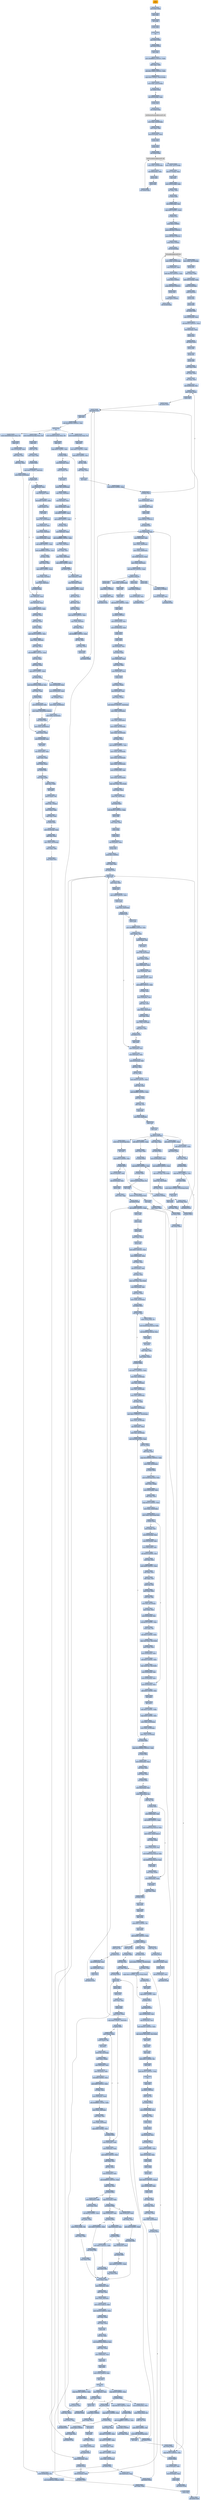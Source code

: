digraph G {
node[shape=rectangle,style=filled,fillcolor=lightsteelblue,color=lightsteelblue]
bgcolor="transparent"
a0x00570001pusha_[label="start\npusha ",color="lightgrey",fillcolor="orange"];
a0x00570002call_0x0057000a[label="0x00570002\ncall 0x0057000a"];
a0x0057000apopl_ebp[label="0x0057000a\npopl %ebp"];
a0x0057000bincl_ebp[label="0x0057000b\nincl %ebp"];
a0x0057000cpushl_ebp[label="0x0057000c\npushl %ebp"];
a0x0057000dret[label="0x0057000d\nret"];
a0x00570008jmp_0x0057000e[label="0x00570008\njmp 0x0057000e"];
a0x0057000ecall_0x00570014[label="0x0057000e\ncall 0x00570014"];
a0x00570014popl_ebp[label="0x00570014\npopl %ebp"];
a0x00570015movl_0xffffffedUINT32_ebx[label="0x00570015\nmovl $0xffffffed<UINT32>, %ebx"];
a0x0057001aaddl_ebp_ebx[label="0x0057001a\naddl %ebp, %ebx"];
a0x0057001csubl_0x170000UINT32_ebx[label="0x0057001c\nsubl $0x170000<UINT32>, %ebx"];
a0x00570022cmpl_0x0UINT8_0x422ebp_[label="0x00570022\ncmpl $0x0<UINT8>, 0x422(%ebp)"];
a0x00570029movl_ebx_0x422ebp_[label="0x00570029\nmovl %ebx, 0x422(%ebp)"];
a0x0057002fjne_0x0057039a[label="0x0057002f\njne 0x0057039a"];
a0x00570035leal_0x42eebp__eax[label="0x00570035\nleal 0x42e(%ebp), %eax"];
a0x0057003bpushl_eax[label="0x0057003b\npushl %eax"];
a0x0057003ccall_0xf4debp_[label="0x0057003c\ncall 0xf4d(%ebp)"];
GetModuleHandleA_kernel32_dll[label="GetModuleHandleA@kernel32.dll",color="lightgrey",fillcolor="lightgrey"];
a0x00570042movl_eax_0x426ebp_[label="0x00570042\nmovl %eax, 0x426(%ebp)"];
a0x00570048movl_eax_edi[label="0x00570048\nmovl %eax, %edi"];
a0x0057004aleal_0x5eebp__ebx[label="0x0057004a\nleal 0x5e(%ebp), %ebx"];
a0x0057004dpushl_ebx[label="0x0057004d\npushl %ebx"];
a0x0057004epushl_eax[label="0x0057004e\npushl %eax"];
a0x0057004fcall_0xf49ebp_[label="0x0057004f\ncall 0xf49(%ebp)"];
GetProcAddress_kernel32_dll[label="GetProcAddress@kernel32.dll",color="lightgrey",fillcolor="lightgrey"];
a0x00570055movl_eax_0x54debp_[label="0x00570055\nmovl %eax, 0x54d(%ebp)"];
a0x0057005bleal_0x6bebp__ebx[label="0x0057005b\nleal 0x6b(%ebp), %ebx"];
a0x0057005epushl_ebx[label="0x0057005e\npushl %ebx"];
a0x0057005fpushl_edi[label="0x0057005f\npushl %edi"];
a0x00570060call_0xf49ebp_[label="0x00570060\ncall 0xf49(%ebp)"];
a0x00570066movl_eax_0x551ebp_[label="0x00570066\nmovl %eax, 0x551(%ebp)"];
a0x0057006cleal_0x77ebp__eax[label="0x0057006c\nleal 0x77(%ebp), %eax"];
a0x0057006fjmp_eax[label="0x0057006f\njmp %eax"];
a0x0057008amovl_0x531ebp__ebx[label="0x0057008a\nmovl 0x531(%ebp), %ebx"];
a0x00570090orl_ebx_ebx[label="0x00570090\norl %ebx, %ebx"];
a0x00570092je_0x0057009e[label="0x00570092\nje 0x0057009e"];
a0x0057009eleal_0x569ebp__esi[label="0x0057009e\nleal 0x569(%ebp), %esi"];
a0x005700a4cmpl_0x0UINT8_esi_[label="0x005700a4\ncmpl $0x0<UINT8>, (%esi)"];
a0x005700a7je_0x005701ce[label="0x005700a7\nje 0x005701ce"];
a0x005700adpushl_0x4UINT8[label="0x005700ad\npushl $0x4<UINT8>"];
a0x005700afpushl_0x1000UINT32[label="0x005700af\npushl $0x1000<UINT32>"];
a0x005700b4pushl_0x1800UINT32[label="0x005700b4\npushl $0x1800<UINT32>"];
a0x005700b9pushl_0x0UINT8[label="0x005700b9\npushl $0x0<UINT8>"];
a0x005700bbcall_0x54debp_[label="0x005700bb\ncall 0x54d(%ebp)"];
VirtualAlloc_kernel32_dll[label="VirtualAlloc@kernel32.dll",color="lightgrey",fillcolor="lightgrey"];
a0x005700c1movl_eax_0x156ebp_[label="0x005700c1\nmovl %eax, 0x156(%ebp)"];
a0x005700c7movl_0x4esi__eax[label="0x005700c7\nmovl 0x4(%esi), %eax"];
a0x005700caaddl_0x10eUINT32_eax[label="0x005700ca\naddl $0x10e<UINT32>, %eax"];
a0x005700cfpushl_0x4UINT8[label="0x005700cf\npushl $0x4<UINT8>"];
a0x005700d1pushl_0x1000UINT32[label="0x005700d1\npushl $0x1000<UINT32>"];
a0x005700d6pushl_eax[label="0x005700d6\npushl %eax"];
a0x005700d7pushl_0x0UINT8[label="0x005700d7\npushl $0x0<UINT8>"];
a0x005700d9call_0x54debp_[label="0x005700d9\ncall 0x54d(%ebp)"];
a0x005700dfmovl_eax_0x152ebp_[label="0x005700df\nmovl %eax, 0x152(%ebp)"];
a0x005700e5pushl_esi[label="0x005700e5\npushl %esi"];
a0x005700e6movl_esi__ebx[label="0x005700e6\nmovl (%esi), %ebx"];
a0x005700e8addl_0x422ebp__ebx[label="0x005700e8\naddl 0x422(%ebp), %ebx"];
a0x005700eepushl_0x156ebp_[label="0x005700ee\npushl 0x156(%ebp)"];
a0x005700f4pushl_0x4esi_[label="0x005700f4\npushl 0x4(%esi)"];
a0x005700f7pushl_eax[label="0x005700f7\npushl %eax"];
a0x005700f8pushl_ebx[label="0x005700f8\npushl %ebx"];
a0x005700f9call_0x0057066c[label="0x005700f9\ncall 0x0057066c"];
a0x0057066cmovl_0x10esp__eax[label="0x0057066c\nmovl 0x10(%esp), %eax"];
a0x00570670subl_0x354UINT32_esp[label="0x00570670\nsubl $0x354<UINT32>, %esp"];
a0x00570676leal_0x4esp__ecx[label="0x00570676\nleal 0x4(%esp), %ecx"];
a0x0057067apushl_eax[label="0x0057067a\npushl %eax"];
a0x0057067bcall_0x00570a28[label="0x0057067b\ncall 0x00570a28"];
a0x00570a28pushl_ebx[label="0x00570a28\npushl %ebx"];
a0x00570a29pushl_esi[label="0x00570a29\npushl %esi"];
a0x00570a2apushl_edi[label="0x00570a2a\npushl %edi"];
a0x00570a2bmovl_ecx_edi[label="0x00570a2b\nmovl %ecx, %edi"];
a0x00570a2dxorl_edx_edx[label="0x00570a2d\nxorl %edx, %edx"];
a0x00570a2fxorl_eax_eax[label="0x00570a2f\nxorl %eax, %eax"];
a0x00570a31leal_0x268edi__esi[label="0x00570a31\nleal 0x268(%edi), %esi"];
a0x00570a37movl_edx_esi_[label="0x00570a37\nmovl %edx, (%esi)"];
a0x00570a39pushl_esi[label="0x00570a39\npushl %esi"];
a0x00570a3acall_0x00570c96[label="0x00570a3a\ncall 0x00570c96"];
a0x00570c96call_0x00570c9c[label="0x00570c96\ncall 0x00570c9c"];
a0x00570c9cpopl_esi[label="0x00570c9c\npopl %esi"];
a0x00570c9dsubl_0x4445cbUINT32_esi[label="0x00570c9d\nsubl $0x4445cb<UINT32>, %esi"];
a0x00570ca3ret[label="0x00570ca3\nret"];
a0x00570a3fmovb_0x44403eeaxesi__cl[label="0x00570a3f\nmovb 0x44403e(%eax,%esi), %cl"];
a0x00570a46popl_esi[label="0x00570a46\npopl %esi"];
a0x00570a47movl_0x1UINT32_ebx[label="0x00570a47\nmovl $0x1<UINT32>, %ebx"];
a0x00570a4caddl_0x4UINT8_esi[label="0x00570a4c\naddl $0x4<UINT8>, %esi"];
a0x00570a4fshll_cl_ebx[label="0x00570a4f\nshll %cl, %ebx"];
a0x00570a51addl_ebx_edx[label="0x00570a51\naddl %ebx, %edx"];
a0x00570a53incl_eax[label="0x00570a53\nincl %eax"];
a0x00570a54cmpl_0x3aUINT8_eax[label="0x00570a54\ncmpl $0x3a<UINT8>, %eax"];
a0x00570a57jb_0x00570a37[label="0x00570a57\njb 0x00570a37"];
a0x00570a59movl_0x10esp__eax[label="0x00570a59\nmovl 0x10(%esp), %eax"];
a0x00570a5dleal_0x10edi__ecx[label="0x00570a5d\nleal 0x10(%edi), %ecx"];
a0x00570a60pushl_eax[label="0x00570a60\npushl %eax"];
a0x00570a61pushl_0x2d1UINT32[label="0x00570a61\npushl $0x2d1<UINT32>"];
a0x00570a66call_0x005707b3[label="0x00570a66\ncall 0x005707b3"];
a0x005707b3movl_0x4esp__eax[label="0x005707b3\nmovl 0x4(%esp), %eax"];
a0x005707b7movl_0x8esp__edx[label="0x005707b7\nmovl 0x8(%esp), %edx"];
a0x005707bbmovl_eax_0x84ecx_[label="0x005707bb\nmovl %eax, 0x84(%ecx)"];
a0x005707c1movl_edx_0x88ecx_[label="0x005707c1\nmovl %edx, 0x88(%ecx)"];
a0x005707c7leal_edxeax4__eax[label="0x005707c7\nleal (%edx,%eax,4), %eax"];
a0x005707camovl_eax_0x8cecx_[label="0x005707ca\nmovl %eax, 0x8c(%ecx)"];
a0x005707d0addl_0x100UINT32_eax[label="0x005707d0\naddl $0x100<UINT32>, %eax"];
a0x005707d5ret_0x8UINT16[label="0x005707d5\nret $0x8<UINT16>"];
a0x00570a6bpushl_eax[label="0x00570a6b\npushl %eax"];
a0x00570a6cpushl_0x1cUINT8[label="0x00570a6c\npushl $0x1c<UINT8>"];
a0x00570a6eleal_0xa0edi__ecx[label="0x00570a6e\nleal 0xa0(%edi), %ecx"];
a0x00570a74call_0x005707b3[label="0x00570a74\ncall 0x005707b3"];
a0x00570a79pushl_eax[label="0x00570a79\npushl %eax"];
a0x00570a7apushl_0x8UINT8[label="0x00570a7a\npushl $0x8<UINT8>"];
a0x00570a7cleal_0x130edi__ecx[label="0x00570a7c\nleal 0x130(%edi), %ecx"];
a0x00570a82call_0x005707b3[label="0x00570a82\ncall 0x005707b3"];
a0x00570a87pushl_eax[label="0x00570a87\npushl %eax"];
a0x00570a88pushl_0x13UINT8[label="0x00570a88\npushl $0x13<UINT8>"];
a0x00570a8aleal_0x1c0edi__ecx[label="0x00570a8a\nleal 0x1c0(%edi), %ecx"];
a0x00570a90call_0x005707b3[label="0x00570a90\ncall 0x005707b3"];
a0x00570a95movl_eax_0x260edi_[label="0x00570a95\nmovl %eax, 0x260(%edi)"];
a0x00570a9bpopl_edi[label="0x00570a9b\npopl %edi"];
a0x00570a9cpopl_esi[label="0x00570a9c\npopl %esi"];
a0x00570a9daddl_0x2f5UINT32_eax[label="0x00570a9d\naddl $0x2f5<UINT32>, %eax"];
a0x00570aa2popl_ebx[label="0x00570aa2\npopl %ebx"];
a0x00570aa3ret_0x4UINT16[label="0x00570aa3\nret $0x4<UINT16>"];
a0x00570680movl_0x35cesp__ecx[label="0x00570680\nmovl 0x35c(%esp), %ecx"];
a0x00570687movl_0x358esp__edx[label="0x00570687\nmovl 0x358(%esp), %edx"];
a0x0057068epushl_ecx[label="0x0057068e\npushl %ecx"];
a0x0057068fpushl_edx[label="0x0057068f\npushl %edx"];
a0x00570690leal_0xcesp__ecx[label="0x00570690\nleal 0xc(%esp), %ecx"];
a0x00570694call_0x00570aa6[label="0x00570694\ncall 0x00570aa6"];
a0x00570aa6movl_0x8esp__eax[label="0x00570aa6\nmovl 0x8(%esp), %eax"];
a0x00570aaamovl_ecx_edx[label="0x00570aaa\nmovl %ecx, %edx"];
a0x00570aacmovl_0x4esp__ecx[label="0x00570aac\nmovl 0x4(%esp), %ecx"];
a0x00570ab0pushl_edi[label="0x00570ab0\npushl %edi"];
a0x00570ab1movl_eax_edx_[label="0x00570ab1\nmovl %eax, (%edx)"];
a0x00570ab3leal_0x4edx__eax[label="0x00570ab3\nleal 0x4(%edx), %eax"];
a0x00570ab6movl_ecx_eax_[label="0x00570ab6\nmovl %ecx, (%eax)"];
a0x00570ab8movl_0x20UINT32_0x4eax_[label="0x00570ab8\nmovl $0x20<UINT32>, 0x4(%eax)"];
a0x00570abfmovl_eax_0x10edx_[label="0x00570abf\nmovl %eax, 0x10(%edx)"];
a0x00570ac2movl_eax_0xa0edx_[label="0x00570ac2\nmovl %eax, 0xa0(%edx)"];
a0x00570ac8movl_eax_0x130edx_[label="0x00570ac8\nmovl %eax, 0x130(%edx)"];
a0x00570acemovl_eax_0x1c0edx_[label="0x00570ace\nmovl %eax, 0x1c0(%edx)"];
a0x00570ad4xorl_eax_eax[label="0x00570ad4\nxorl %eax, %eax"];
a0x00570ad6movl_0xbdUINT32_ecx[label="0x00570ad6\nmovl $0xbd<UINT32>, %ecx"];
a0x00570adbmovl_eax_0x250edx_[label="0x00570adb\nmovl %eax, 0x250(%edx)"];
a0x00570ae1movl_eax_0x254edx_[label="0x00570ae1\nmovl %eax, 0x254(%edx)"];
a0x00570ae7movl_eax_0x258edx_[label="0x00570ae7\nmovl %eax, 0x258(%edx)"];
a0x00570aedmovl_0x260edx__edi[label="0x00570aed\nmovl 0x260(%edx), %edi"];
a0x00570af3movl_eax_0x25cedx_[label="0x00570af3\nmovl %eax, 0x25c(%edx)"];
a0x00570af9repz_stosl_eax_es_edi_[label="0x00570af9\nrepz stosl %eax, %es:(%edi)"];
a0x00570afbmovl_edx_ecx[label="0x00570afb\nmovl %edx, %ecx"];
a0x00570afdstosb_al_es_edi_[label="0x00570afd\nstosb %al, %es:(%edi)"];
a0x00570afecall_0x00570b07[label="0x00570afe\ncall 0x00570b07"];
a0x00570b07subl_0x30cUINT32_esp[label="0x00570b07\nsubl $0x30c<UINT32>, %esp"];
a0x00570b0dpushl_ebx[label="0x00570b0d\npushl %ebx"];
a0x00570b0emovl_ecx_ebx[label="0x00570b0e\nmovl %ecx, %ebx"];
a0x00570b10pushl_ebp[label="0x00570b10\npushl %ebp"];
a0x00570b11pushl_esi[label="0x00570b11\npushl %esi"];
a0x00570b12leal_0x4ebx__ebp[label="0x00570b12\nleal 0x4(%ebx), %ebp"];
a0x00570b15pushl_edi[label="0x00570b15\npushl %edi"];
a0x00570b16pushl_0x1UINT8[label="0x00570b16\npushl $0x1<UINT8>"];
a0x00570b18movl_ebp_ecx[label="0x00570b18\nmovl %ebp, %ecx"];
a0x00570b1acall_0x00570748[label="0x00570b1a\ncall 0x00570748"];
a0x00570748pushl_ecx[label="0x00570748\npushl %ecx"];
a0x00570749movl_ecx_edx[label="0x00570749\nmovl %ecx, %edx"];
a0x0057074bpushl_esi[label="0x0057074b\npushl %esi"];
a0x0057074cmovl_0x8UINT32_ecx[label="0x0057074c\nmovl $0x8<UINT32>, %ecx"];
a0x00570751pushl_edi[label="0x00570751\npushl %edi"];
a0x00570752cmpl_ecx_0x4edx_[label="0x00570752\ncmpl %ecx, 0x4(%edx)"];
a0x00570755jb_0x0057078c[label="0x00570755\njb 0x0057078c"];
a0x00570757pushl_ebx[label="0x00570757\npushl %ebx"];
a0x00570758movl_0xfffffff8UINT32_esi[label="0x00570758\nmovl $0xfffffff8<UINT32>, %esi"];
a0x0057075dmovl_edx__eax[label="0x0057075d\nmovl (%edx), %eax"];
a0x0057075fmovb_eax__bl[label="0x0057075f\nmovb (%eax), %bl"];
a0x00570761incl_eax[label="0x00570761\nincl %eax"];
a0x00570762movb_bl_0xcesp_[label="0x00570762\nmovb %bl, 0xc(%esp)"];
a0x00570766movl_eax_edx_[label="0x00570766\nmovl %eax, (%edx)"];
a0x00570768movl_0x8edx__eax[label="0x00570768\nmovl 0x8(%edx), %eax"];
a0x0057076bmovl_0xcesp__edi[label="0x0057076b\nmovl 0xc(%esp), %edi"];
a0x0057076fshll_0x8UINT8_eax[label="0x0057076f\nshll $0x8<UINT8>, %eax"];
a0x00570772andl_0xffUINT32_edi[label="0x00570772\nandl $0xff<UINT32>, %edi"];
a0x00570778orl_edi_eax[label="0x00570778\norl %edi, %eax"];
a0x0057077amovl_0x4edx__edi[label="0x0057077a\nmovl 0x4(%edx), %edi"];
a0x0057077daddl_esi_edi[label="0x0057077d\naddl %esi, %edi"];
a0x0057077fmovl_eax_0x8edx_[label="0x0057077f\nmovl %eax, 0x8(%edx)"];
a0x00570782movl_edi_eax[label="0x00570782\nmovl %edi, %eax"];
a0x00570784movl_edi_0x4edx_[label="0x00570784\nmovl %edi, 0x4(%edx)"];
a0x00570787cmpl_ecx_eax[label="0x00570787\ncmpl %ecx, %eax"];
a0x00570789jae_0x0057075d[label="0x00570789\njae 0x0057075d"];
a0x0057078bpopl_ebx[label="0x0057078b\npopl %ebx"];
a0x0057078cmovl_0x4edx__esi[label="0x0057078c\nmovl 0x4(%edx), %esi"];
a0x0057078fmovl_0x8edx__eax[label="0x0057078f\nmovl 0x8(%edx), %eax"];
a0x00570792movl_0x10esp__edi[label="0x00570792\nmovl 0x10(%esp), %edi"];
a0x00570796subl_esi_ecx[label="0x00570796\nsubl %esi, %ecx"];
a0x00570798shrl_cl_eax[label="0x00570798\nshrl %cl, %eax"];
a0x0057079amovl_0x18UINT32_ecx[label="0x0057079a\nmovl $0x18<UINT32>, %ecx"];
a0x0057079fsubl_edi_ecx[label="0x0057079f\nsubl %edi, %ecx"];
a0x005707a1andl_0xffffffUINT32_eax[label="0x005707a1\nandl $0xffffff<UINT32>, %eax"];
a0x005707a6shrl_cl_eax[label="0x005707a6\nshrl %cl, %eax"];
a0x005707a8addl_edi_esi[label="0x005707a8\naddl %edi, %esi"];
a0x005707aapopl_edi[label="0x005707aa\npopl %edi"];
a0x005707abmovl_esi_0x4edx_[label="0x005707ab\nmovl %esi, 0x4(%edx)"];
a0x005707aepopl_esi[label="0x005707ae\npopl %esi"];
a0x005707afpopl_ecx[label="0x005707af\npopl %ecx"];
a0x005707b0ret_0x4UINT16[label="0x005707b0\nret $0x4<UINT16>"];
a0x00570b1ftestl_eax_eax[label="0x00570b1f\ntestl %eax, %eax"];
a0x00570b21jne_0x00570b31[label="0x00570b21\njne 0x00570b31"];
a0x00570b23movl_0x260ebx__edi[label="0x00570b23\nmovl 0x260(%ebx), %edi"];
a0x00570b29movl_0xbdUINT32_ecx[label="0x00570b29\nmovl $0xbd<UINT32>, %ecx"];
a0x00570b2erepz_stosl_eax_es_edi_[label="0x00570b2e\nrepz stosl %eax, %es:(%edi)"];
a0x00570b30stosb_al_es_edi_[label="0x00570b30\nstosb %al, %es:(%edi)"];
a0x00570b31xorl_esi_esi[label="0x00570b31\nxorl %esi, %esi"];
a0x00570b33pushl_0x4UINT8[label="0x00570b33\npushl $0x4<UINT8>"];
a0x00570b35movl_ebp_ecx[label="0x00570b35\nmovl %ebp, %ecx"];
a0x00570b37call_0x00570748[label="0x00570b37\ncall 0x00570748"];
a0x00570b3cmovb_al_0x10espesi_[label="0x00570b3c\nmovb %al, 0x10(%esp,%esi)"];
a0x00570b40incl_esi[label="0x00570b40\nincl %esi"];
a0x00570b41cmpl_0x13UINT8_esi[label="0x00570b41\ncmpl $0x13<UINT8>, %esi"];
a0x00570b44jb_0x00570b33[label="0x00570b44\njb 0x00570b33"];
a0x00570b46leal_0x1c0ebx__edi[label="0x00570b46\nleal 0x1c0(%ebx), %edi"];
a0x00570b4cleal_0x10esp__eax[label="0x00570b4c\nleal 0x10(%esp), %eax"];
a0x00570b50pushl_eax[label="0x00570b50\npushl %eax"];
a0x00570b51movl_edi_ecx[label="0x00570b51\nmovl %edi, %ecx"];
a0x00570b53call_0x005707d8[label="0x00570b53\ncall 0x005707d8"];
a0x005707d8subl_0x98UINT32_esp[label="0x005707d8\nsubl $0x98<UINT32>, %esp"];
a0x005707depushl_ebx[label="0x005707de\npushl %ebx"];
a0x005707dfpushl_ebp[label="0x005707df\npushl %ebp"];
a0x005707e0pushl_esi[label="0x005707e0\npushl %esi"];
a0x005707e1movl_ecx_edx[label="0x005707e1\nmovl %ecx, %edx"];
a0x005707e3pushl_edi[label="0x005707e3\npushl %edi"];
a0x005707e4movl_0xfUINT32_ecx[label="0x005707e4\nmovl $0xf<UINT32>, %ecx"];
a0x005707e9movl_0x84edx__ebp[label="0x005707e9\nmovl 0x84(%edx), %ebp"];
a0x005707efxorl_eax_eax[label="0x005707ef\nxorl %eax, %eax"];
a0x005707f1leal_0x2cesp__edi[label="0x005707f1\nleal 0x2c(%esp), %edi"];
a0x005707f5xorl_esi_esi[label="0x005707f5\nxorl %esi, %esi"];
a0x005707f7repz_stosl_eax_es_edi_[label="0x005707f7\nrepz stosl %eax, %es:(%edi)"];
a0x005707f9movl_0xacesp__edi[label="0x005707f9\nmovl 0xac(%esp), %edi"];
a0x00570800cmpl_esi_ebp[label="0x00570800\ncmpl %esi, %ebp"];
a0x00570802movl_edx_0x20esp_[label="0x00570802\nmovl %edx, 0x20(%esp)"];
a0x00570806jbe_0x0057081d[label="0x00570806\njbe 0x0057081d"];
a0x00570808xorl_ecx_ecx[label="0x00570808\nxorl %ecx, %ecx"];
a0x0057080amovb_eaxedi__cl[label="0x0057080a\nmovb (%eax,%edi), %cl"];
a0x0057080dmovl_0x28especx4__ebx[label="0x0057080d\nmovl 0x28(%esp,%ecx,4), %ebx"];
a0x00570811leal_0x28especx4__ecx[label="0x00570811\nleal 0x28(%esp,%ecx,4), %ecx"];
a0x00570815incl_ebx[label="0x00570815\nincl %ebx"];
a0x00570816incl_eax[label="0x00570816\nincl %eax"];
a0x00570817cmpl_ebp_eax[label="0x00570817\ncmpl %ebp, %eax"];
a0x00570819movl_ebx_ecx_[label="0x00570819\nmovl %ebx, (%ecx)"];
a0x0057081bjb_0x00570808[label="0x0057081b\njb 0x00570808"];
a0x0057081dmovl_0x17UINT32_ecx[label="0x0057081d\nmovl $0x17<UINT32>, %ecx"];
a0x00570822movl_esi_0x28esp_[label="0x00570822\nmovl %esi, 0x28(%esp)"];
a0x00570826movl_esi_0x4edx_[label="0x00570826\nmovl %esi, 0x4(%edx)"];
a0x00570829movl_esi_0x44edx_[label="0x00570829\nmovl %esi, 0x44(%edx)"];
a0x0057082cmovl_esi_0x68esp_[label="0x0057082c\nmovl %esi, 0x68(%esp)"];
a0x00570830xorl_edi_edi[label="0x00570830\nxorl %edi, %edi"];
a0x00570832movl_esi_0x1cesp_[label="0x00570832\nmovl %esi, 0x1c(%esp)"];
a0x00570836movl_0x1UINT32_0x10esp_[label="0x00570836\nmovl $0x1<UINT32>, 0x10(%esp)"];
a0x0057083emovl_ecx_0x18esp_[label="0x0057083e\nmovl %ecx, 0x18(%esp)"];
a0x00570842leal_0x8edx__ebp[label="0x00570842\nleal 0x8(%edx), %ebp"];
a0x00570845movl_esi_0x14esp_[label="0x00570845\nmovl %esi, 0x14(%esp)"];
a0x00570849movl_0x2cespesi__eax[label="0x00570849\nmovl 0x2c(%esp,%esi), %eax"];
a0x0057084dshll_cl_eax[label="0x0057084d\nshll %cl, %eax"];
a0x0057084faddl_eax_edi[label="0x0057084f\naddl %eax, %edi"];
a0x00570851cmpl_0x1000000UINT32_edi[label="0x00570851\ncmpl $0x1000000<UINT32>, %edi"];
a0x00570857movl_edi_0x24esp_[label="0x00570857\nmovl %edi, 0x24(%esp)"];
a0x0057085bja_0x005708ef[label="0x0057085b\nja 0x005708ef"];
a0x00570861movl_0x28espesi__eax[label="0x00570861\nmovl 0x28(%esp,%esi), %eax"];
a0x00570865movl_edi_ebp_[label="0x00570865\nmovl %edi, (%ebp)"];
a0x00570868movl_0x3cebp__ebx[label="0x00570868\nmovl 0x3c(%ebp), %ebx"];
a0x0057086baddl_ebx_eax[label="0x0057086b\naddl %ebx, %eax"];
a0x0057086dcmpl_0x10UINT8_ecx[label="0x0057086d\ncmpl $0x10<UINT8>, %ecx"];
a0x00570870movl_eax_0x40ebp_[label="0x00570870\nmovl %eax, 0x40(%ebp)"];
a0x00570873movl_eax_0x6cespesi_[label="0x00570873\nmovl %eax, 0x6c(%esp,%esi)"];
a0x00570877jl_0x005708c6[label="0x00570877\njl 0x005708c6"];
a0x00570879movl_ebp__esi[label="0x00570879\nmovl (%ebp), %esi"];
a0x0057087cmovl_0x10esp__eax[label="0x0057087c\nmovl 0x10(%esp), %eax"];
a0x00570880movl_0x1cesp__ebx[label="0x00570880\nmovl 0x1c(%esp), %ebx"];
a0x00570884movl_0x8cedx__edi[label="0x00570884\nmovl 0x8c(%edx), %edi"];
a0x0057088ashrl_0x10UINT8_esi[label="0x0057088a\nshrl $0x10<UINT8>, %esi"];
a0x0057088dmovl_esi_ecx[label="0x0057088d\nmovl %esi, %ecx"];
a0x0057088fandl_0xffUINT32_eax[label="0x0057088f\nandl $0xff<UINT32>, %eax"];
a0x00570894subl_ebx_ecx[label="0x00570894\nsubl %ebx, %ecx"];
a0x00570896addl_ebx_edi[label="0x00570896\naddl %ebx, %edi"];
a0x00570898movb_al_bl[label="0x00570898\nmovb %al, %bl"];
a0x0057089amovl_ecx_edx[label="0x0057089a\nmovl %ecx, %edx"];
a0x0057089cmovb_bl_bh[label="0x0057089c\nmovb %bl, %bh"];
a0x0057089emovl_esi_0x1cesp_[label="0x0057089e\nmovl %esi, 0x1c(%esp)"];
a0x005708a2movl_ebx_eax[label="0x005708a2\nmovl %ebx, %eax"];
a0x005708a4movl_0x14esp__esi[label="0x005708a4\nmovl 0x14(%esp), %esi"];
a0x005708a8shll_0x10UINT8_eax[label="0x005708a8\nshll $0x10<UINT8>, %eax"];
a0x005708abmovw_bx_ax[label="0x005708ab\nmovw %bx, %ax"];
a0x005708aeshrl_0x2UINT8_ecx[label="0x005708ae\nshrl $0x2<UINT8>, %ecx"];
a0x005708b1repz_stosl_eax_es_edi_[label="0x005708b1\nrepz stosl %eax, %es:(%edi)"];
a0x005708b3movl_edx_ecx[label="0x005708b3\nmovl %edx, %ecx"];
a0x005708b5movl_0x20esp__edx[label="0x005708b5\nmovl 0x20(%esp), %edx"];
a0x005708b9andl_0x3UINT8_ecx[label="0x005708b9\nandl $0x3<UINT8>, %ecx"];
a0x005708bcrepz_stosb_al_es_edi_[label="0x005708bc\nrepz stosb %al, %es:(%edi)"];
a0x005708bemovl_0x24esp__edi[label="0x005708be\nmovl 0x24(%esp), %edi"];
a0x005708c2movl_0x18esp__ecx[label="0x005708c2\nmovl 0x18(%esp), %ecx"];
a0x005708c6movl_0x10esp__eax[label="0x005708c6\nmovl 0x10(%esp), %eax"];
a0x005708caaddl_0x4UINT8_esi[label="0x005708ca\naddl $0x4<UINT8>, %esi"];
a0x005708cdincl_eax[label="0x005708cd\nincl %eax"];
a0x005708cedecl_ecx[label="0x005708ce\ndecl %ecx"];
a0x005708cfaddl_0x4UINT8_ebp[label="0x005708cf\naddl $0x4<UINT8>, %ebp"];
a0x005708d2cmpl_0x9UINT8_ecx[label="0x005708d2\ncmpl $0x9<UINT8>, %ecx"];
a0x005708d5movl_eax_0x10esp_[label="0x005708d5\nmovl %eax, 0x10(%esp)"];
a0x005708d9movl_ecx_0x18esp_[label="0x005708d9\nmovl %ecx, 0x18(%esp)"];
a0x005708ddmovl_esi_0x14esp_[label="0x005708dd\nmovl %esi, 0x14(%esp)"];
a0x005708e1jge_0x00570849[label="0x005708e1\njge 0x00570849"];
a0x005708e7cmpl_0x1000000UINT32_edi[label="0x005708e7\ncmpl $0x1000000<UINT32>, %edi"];
a0x005708edje_0x005708fe[label="0x005708ed\nje 0x005708fe"];
a0x005708femovl_0x84edx__eax[label="0x005708fe\nmovl 0x84(%edx), %eax"];
a0x00570904xorl_ecx_ecx[label="0x00570904\nxorl %ecx, %ecx"];
a0x00570906testl_eax_eax[label="0x00570906\ntestl %eax, %eax"];
a0x00570908jbe_0x00570945[label="0x00570908\njbe 0x00570945"];
a0x0057090amovl_0xacesp__esi[label="0x0057090a\nmovl 0xac(%esp), %esi"];
a0x00570911movb_ecxesi__al[label="0x00570911\nmovb (%ecx,%esi), %al"];
a0x00570914testb_al_al[label="0x00570914\ntestb %al, %al"];
a0x00570916je_0x0057093a[label="0x00570916\nje 0x0057093a"];
a0x00570918movl_0x88edx__edi[label="0x00570918\nmovl 0x88(%edx), %edi"];
a0x0057091eandl_0xffUINT32_eax[label="0x0057091e\nandl $0xff<UINT32>, %eax"];
a0x00570923movl_0x68espeax4__eax[label="0x00570923\nmovl 0x68(%esp,%eax,4), %eax"];
a0x00570927movl_ecx_edieax4_[label="0x00570927\nmovl %ecx, (%edi,%eax,4)"];
a0x0057092axorl_eax_eax[label="0x0057092a\nxorl %eax, %eax"];
a0x0057092cmovb_ecxesi__al[label="0x0057092c\nmovb (%ecx,%esi), %al"];
a0x0057092fmovl_0x68espeax4__edi[label="0x0057092f\nmovl 0x68(%esp,%eax,4), %edi"];
a0x00570933leal_0x68espeax4__eax[label="0x00570933\nleal 0x68(%esp,%eax,4), %eax"];
a0x00570937incl_edi[label="0x00570937\nincl %edi"];
a0x00570938movl_edi_eax_[label="0x00570938\nmovl %edi, (%eax)"];
a0x0057093amovl_0x84edx__eax[label="0x0057093a\nmovl 0x84(%edx), %eax"];
a0x00570940incl_ecx[label="0x00570940\nincl %ecx"];
a0x00570941cmpl_eax_ecx[label="0x00570941\ncmpl %eax, %ecx"];
a0x00570943jb_0x00570911[label="0x00570943\njb 0x00570911"];
a0x00570945popl_edi[label="0x00570945\npopl %edi"];
a0x00570946popl_esi[label="0x00570946\npopl %esi"];
a0x00570947popl_ebp[label="0x00570947\npopl %ebp"];
a0x00570948movb_0x1UINT8_al[label="0x00570948\nmovb $0x1<UINT8>, %al"];
a0x0057094apopl_ebx[label="0x0057094a\npopl %ebx"];
a0x0057094baddl_0x98UINT32_esp[label="0x0057094b\naddl $0x98<UINT32>, %esp"];
a0x00570951ret_0x4UINT16[label="0x00570951\nret $0x4<UINT16>"];
a0x00570b58testb_al_al[label="0x00570b58\ntestb %al, %al"];
a0x00570b5ajne_0x00570b67[label="0x00570b5a\njne 0x00570b67"];
a0x00570b67xorl_esi_esi[label="0x00570b67\nxorl %esi, %esi"];
a0x00570b69movl_edi_ecx[label="0x00570b69\nmovl %edi, %ecx"];
a0x00570b6bcall_0x00570954[label="0x00570b6b\ncall 0x00570954"];
a0x00570954pushl_ecx[label="0x00570954\npushl %ecx"];
a0x00570955pushl_ebx[label="0x00570955\npushl %ebx"];
a0x00570956pushl_esi[label="0x00570956\npushl %esi"];
a0x00570957movl_ecx_esi[label="0x00570957\nmovl %ecx, %esi"];
a0x00570959pushl_edi[label="0x00570959\npushl %edi"];
a0x0057095amovl_esi__eax[label="0x0057095a\nmovl (%esi), %eax"];
a0x0057095ccmpl_0x8UINT8_0x4eax_[label="0x0057095c\ncmpl $0x8<UINT8>, 0x4(%eax)"];
a0x00570960jb_0x00570992[label="0x00570960\njb 0x00570992"];
a0x00570992movl_0x4eax__edx[label="0x00570992\nmovl 0x4(%eax), %edx"];
a0x00570995movl_0x8eax__eax[label="0x00570995\nmovl 0x8(%eax), %eax"];
a0x00570998movl_0x8UINT32_ecx[label="0x00570998\nmovl $0x8<UINT32>, %ecx"];
a0x0057099dsubl_edx_ecx[label="0x0057099d\nsubl %edx, %ecx"];
a0x0057099fshrl_cl_eax[label="0x0057099f\nshrl %cl, %eax"];
a0x005709a1movl_0x24esi__ecx[label="0x005709a1\nmovl 0x24(%esi), %ecx"];
a0x005709a4andl_0xfffe00UINT32_eax[label="0x005709a4\nandl $0xfffe00<UINT32>, %eax"];
a0x005709a9cmpl_ecx_eax[label="0x005709a9\ncmpl %ecx, %eax"];
a0x005709abjae_0x005709c1[label="0x005709ab\njae 0x005709c1"];
a0x005709admovl_0x8cesi__edx[label="0x005709ad\nmovl 0x8c(%esi), %edx"];
a0x005709b3movl_eax_ecx[label="0x005709b3\nmovl %eax, %ecx"];
a0x005709b5shrl_0x10UINT8_ecx[label="0x005709b5\nshrl $0x10<UINT8>, %ecx"];
a0x005709b8xorl_ebx_ebx[label="0x005709b8\nxorl %ebx, %ebx"];
a0x005709bamovb_ecxedx__bl[label="0x005709ba\nmovb (%ecx,%edx), %bl"];
a0x005709bdmovl_ebx_edx[label="0x005709bd\nmovl %ebx, %edx"];
a0x005709bfjmp_0x005709fc[label="0x005709bf\njmp 0x005709fc"];
a0x005709fcmovl_esi__ecx[label="0x005709fc\nmovl (%esi), %ecx"];
a0x005709femovl_0x4ecx__edi[label="0x005709fe\nmovl 0x4(%ecx), %edi"];
a0x00570a01addl_edx_edi[label="0x00570a01\naddl %edx, %edi"];
a0x00570a03movl_edi_0x4ecx_[label="0x00570a03\nmovl %edi, 0x4(%ecx)"];
a0x00570a06movl_esiedx4__ebx[label="0x00570a06\nmovl (%esi,%edx,4), %ebx"];
a0x00570a09movl_0x18UINT32_ecx[label="0x00570a09\nmovl $0x18<UINT32>, %ecx"];
a0x00570a0esubl_ebx_eax[label="0x00570a0e\nsubl %ebx, %eax"];
a0x00570a10subl_edx_ecx[label="0x00570a10\nsubl %edx, %ecx"];
a0x00570a12popl_edi[label="0x00570a12\npopl %edi"];
a0x00570a13shrl_cl_eax[label="0x00570a13\nshrl %cl, %eax"];
a0x00570a15movl_0x44esiedx4__ecx[label="0x00570a15\nmovl 0x44(%esi,%edx,4), %ecx"];
a0x00570a19addl_ecx_eax[label="0x00570a19\naddl %ecx, %eax"];
a0x00570a1bmovl_0x88esi__ecx[label="0x00570a1b\nmovl 0x88(%esi), %ecx"];
a0x00570a21popl_esi[label="0x00570a21\npopl %esi"];
a0x00570a22popl_ebx[label="0x00570a22\npopl %ebx"];
a0x00570a23movl_ecxeax4__eax[label="0x00570a23\nmovl (%ecx,%eax,4), %eax"];
a0x00570a26popl_ecx[label="0x00570a26\npopl %ecx"];
a0x00570a27ret[label="0x00570a27\nret"];
a0x00570b70cmpl_0x10UINT8_eax[label="0x00570b70\ncmpl $0x10<UINT8>, %eax"];
a0x00570b73jae_0x00570b8a[label="0x00570b73\njae 0x00570b8a"];
a0x00570b75movl_0x260ebx__ecx[label="0x00570b75\nmovl 0x260(%ebx), %ecx"];
a0x00570b7bmovb_ecxesi__dl[label="0x00570b7b\nmovb (%ecx,%esi), %dl"];
a0x00570b7eaddb_al_dl[label="0x00570b7e\naddb %al, %dl"];
a0x00570b80andb_0xfUINT8_dl[label="0x00570b80\nandb $0xf<UINT8>, %dl"];
a0x00570b83movb_dl_0x24espesi_[label="0x00570b83\nmovb %dl, 0x24(%esp,%esi)"];
a0x00570b87incl_esi[label="0x00570b87\nincl %esi"];
a0x00570b88jmp_0x00570bea[label="0x00570b88\njmp 0x00570bea"];
a0x00570beacmpl_0x2f5UINT32_esi[label="0x00570bea\ncmpl $0x2f5<UINT32>, %esi"];
a0x00570bf0jl_0x00570b69[label="0x00570bf0\njl 0x00570b69"];
a0x00570962movl_eax__ecx[label="0x00570962\nmovl (%eax), %ecx"];
a0x00570964movb_ecx__dl[label="0x00570964\nmovb (%ecx), %dl"];
a0x00570966incl_ecx[label="0x00570966\nincl %ecx"];
a0x00570967movb_dl_0xcesp_[label="0x00570967\nmovb %dl, 0xc(%esp)"];
a0x0057096bmovl_ecx_eax_[label="0x0057096b\nmovl %ecx, (%eax)"];
a0x0057096dmovl_0x8eax__ecx[label="0x0057096d\nmovl 0x8(%eax), %ecx"];
a0x00570970movl_0xcesp__edx[label="0x00570970\nmovl 0xc(%esp), %edx"];
a0x00570974shll_0x8UINT8_ecx[label="0x00570974\nshll $0x8<UINT8>, %ecx"];
a0x00570977andl_0xffUINT32_edx[label="0x00570977\nandl $0xff<UINT32>, %edx"];
a0x0057097dorl_edx_ecx[label="0x0057097d\norl %edx, %ecx"];
a0x0057097fmovl_0x4eax__edx[label="0x0057097f\nmovl 0x4(%eax), %edx"];
a0x00570982addl_0xfffffff8UINT8_edx[label="0x00570982\naddl $0xfffffff8<UINT8>, %edx"];
a0x00570985movl_ecx_0x8eax_[label="0x00570985\nmovl %ecx, 0x8(%eax)"];
a0x00570988movl_edx_ecx[label="0x00570988\nmovl %edx, %ecx"];
a0x0057098amovl_edx_0x4eax_[label="0x0057098a\nmovl %edx, 0x4(%eax)"];
a0x0057098dcmpl_0x8UINT8_ecx[label="0x0057098d\ncmpl $0x8<UINT8>, %ecx"];
a0x00570990jae_0x00570962[label="0x00570990\njae 0x00570962"];
a0x00570b8ajne_0x00570bb4[label="0x00570b8a\njne 0x00570bb4"];
a0x00570b8cpushl_0x2UINT8[label="0x00570b8c\npushl $0x2<UINT8>"];
a0x00570b8emovl_ebp_ecx[label="0x00570b8e\nmovl %ebp, %ecx"];
a0x00570b90call_0x00570748[label="0x00570b90\ncall 0x00570748"];
a0x00570b95addl_0x3UINT8_eax[label="0x00570b95\naddl $0x3<UINT8>, %eax"];
a0x00570b98testl_eax_eax[label="0x00570b98\ntestl %eax, %eax"];
a0x00570b9ajle_0x00570bea[label="0x00570b9a\njle 0x00570bea"];
a0x00570b9ccmpl_0x2f5UINT32_esi[label="0x00570b9c\ncmpl $0x2f5<UINT32>, %esi"];
a0x00570ba2jnl_0x00570bf6[label="0x00570ba2\njnl 0x00570bf6"];
a0x00570ba4movb_0x23espesi__cl[label="0x00570ba4\nmovb 0x23(%esp,%esi), %cl"];
a0x00570ba8decl_eax[label="0x00570ba8\ndecl %eax"];
a0x00570ba9movb_cl_0x24espesi_[label="0x00570ba9\nmovb %cl, 0x24(%esp,%esi)"];
a0x00570badincl_esi[label="0x00570bad\nincl %esi"];
a0x00570baetestl_eax_eax[label="0x00570bae\ntestl %eax, %eax"];
a0x00570bb0jg_0x00570b9c[label="0x00570bb0\njg 0x00570b9c"];
a0x00570bb2jmp_0x00570bea[label="0x00570bb2\njmp 0x00570bea"];
a0x00570bb4cmpl_0x11UINT8_eax[label="0x00570bb4\ncmpl $0x11<UINT8>, %eax"];
a0x00570bb7jne_0x00570bc7[label="0x00570bb7\njne 0x00570bc7"];
a0x00570bb9pushl_0x3UINT8[label="0x00570bb9\npushl $0x3<UINT8>"];
a0x00570bbbmovl_ebp_ecx[label="0x00570bbb\nmovl %ebp, %ecx"];
a0x00570bbdcall_0x00570748[label="0x00570bbd\ncall 0x00570748"];
a0x00570bc2addl_0x3UINT8_eax[label="0x00570bc2\naddl $0x3<UINT8>, %eax"];
a0x00570bc5jmp_0x00570bd3[label="0x00570bc5\njmp 0x00570bd3"];
a0x00570bd3testl_eax_eax[label="0x00570bd3\ntestl %eax, %eax"];
a0x00570bd5jle_0x00570bea[label="0x00570bd5\njle 0x00570bea"];
a0x00570bd7cmpl_0x2f5UINT32_esi[label="0x00570bd7\ncmpl $0x2f5<UINT32>, %esi"];
a0x00570bddjnl_0x00570bf6[label="0x00570bdd\njnl 0x00570bf6"];
a0x00570bdfmovb_0x0UINT8_0x24espesi_[label="0x00570bdf\nmovb $0x0<UINT8>, 0x24(%esp,%esi)"];
a0x00570be4incl_esi[label="0x00570be4\nincl %esi"];
a0x00570be5decl_eax[label="0x00570be5\ndecl %eax"];
a0x00570be6testl_eax_eax[label="0x00570be6\ntestl %eax, %eax"];
a0x00570be8jg_0x00570bd7[label="0x00570be8\njg 0x00570bd7"];
a0x00570bc7pushl_0x7UINT8[label="0x00570bc7\npushl $0x7<UINT8>"];
a0x00570bc9movl_ebp_ecx[label="0x00570bc9\nmovl %ebp, %ecx"];
a0x00570bcbcall_0x00570748[label="0x00570bcb\ncall 0x00570748"];
a0x00570bd0addl_0xbUINT8_eax[label="0x00570bd0\naddl $0xb<UINT8>, %eax"];
a0x00570bf6leal_0x24esp__edx[label="0x00570bf6\nleal 0x24(%esp), %edx"];
a0x00570bfaleal_0x10ebx__ecx[label="0x00570bfa\nleal 0x10(%ebx), %ecx"];
a0x00570bfdpushl_edx[label="0x00570bfd\npushl %edx"];
a0x00570bfecall_0x005707d8[label="0x00570bfe\ncall 0x005707d8"];
a0x00570c03testb_al_al[label="0x00570c03\ntestb %al, %al"];
a0x00570c05jne_0x00570c12[label="0x00570c05\njne 0x00570c12"];
a0x00570c12leal_0x2f5esp__eax[label="0x00570c12\nleal 0x2f5(%esp), %eax"];
a0x00570c19leal_0xa0ebx__ecx[label="0x00570c19\nleal 0xa0(%ebx), %ecx"];
a0x00570c1fpushl_eax[label="0x00570c1f\npushl %eax"];
a0x00570c20call_0x005707d8[label="0x00570c20\ncall 0x005707d8"];
a0x00570c25testb_al_al[label="0x00570c25\ntestb %al, %al"];
a0x00570c27jne_0x00570c34[label="0x00570c27\njne 0x00570c34"];
a0x00570c34leal_0x311esp__ecx[label="0x00570c34\nleal 0x311(%esp), %ecx"];
a0x00570c3bpushl_ecx[label="0x00570c3b\npushl %ecx"];
a0x00570c3cleal_0x130ebx__ecx[label="0x00570c3c\nleal 0x130(%ebx), %ecx"];
a0x00570c42call_0x005707d8[label="0x00570c42\ncall 0x005707d8"];
a0x00570c47testb_al_al[label="0x00570c47\ntestb %al, %al"];
a0x00570c49jne_0x00570c56[label="0x00570c49\njne 0x00570c56"];
a0x00570c56movb_0x0UINT8_0x264ebx_[label="0x00570c56\nmovb $0x0<UINT8>, 0x264(%ebx)"];
a0x00570c5dxorl_eax_eax[label="0x00570c5d\nxorl %eax, %eax"];
a0x00570c5fcmpb_0x3UINT8_0x311espeax_[label="0x00570c5f\ncmpb $0x3<UINT8>, 0x311(%esp,%eax)"];
a0x00570c67jne_0x00570c71[label="0x00570c67\njne 0x00570c71"];
a0x00570c69incl_eax[label="0x00570c69\nincl %eax"];
a0x00570c6acmpl_0x8UINT8_eax[label="0x00570c6a\ncmpl $0x8<UINT8>, %eax"];
a0x00570c6djb_0x00570c5f[label="0x00570c6d\njb 0x00570c5f"];
a0x00570c6fjmp_0x00570c78[label="0x00570c6f\njmp 0x00570c78"];
a0x00570c78movl_0x260ebx__edi[label="0x00570c78\nmovl 0x260(%ebx), %edi"];
a0x00570c7eleal_0x24esp__esi[label="0x00570c7e\nleal 0x24(%esp), %esi"];
a0x00570c82movl_0x2f5UINT32_ecx[label="0x00570c82\nmovl $0x2f5<UINT32>, %ecx"];
a0x00570c87repz_movsb_ds_esi__es_edi_[label="0x00570c87\nrepz movsb %ds:(%esi), %es:(%edi)"];
a0x00570c89popl_edi[label="0x00570c89\npopl %edi"];
a0x00570c8apopl_esi[label="0x00570c8a\npopl %esi"];
a0x00570c8bpopl_ebp[label="0x00570c8b\npopl %ebp"];
a0x00570c8cmovb_0x1UINT8_al[label="0x00570c8c\nmovb $0x1<UINT8>, %al"];
a0x00570c8epopl_ebx[label="0x00570c8e\npopl %ebx"];
a0x00570c8faddl_0x30cUINT32_esp[label="0x00570c8f\naddl $0x30c<UINT32>, %esp"];
a0x00570c95ret[label="0x00570c95\nret"];
a0x00570b03popl_edi[label="0x00570b03\npopl %edi"];
a0x00570b04ret_0x8UINT16[label="0x00570b04\nret $0x8<UINT16>"];
a0x00570699testb_al_al[label="0x00570699\ntestb %al, %al"];
a0x0057069bjne_0x005706a7[label="0x0057069b\njne 0x005706a7"];
a0x005706a7movl_0x360esp__ecx[label="0x005706a7\nmovl 0x360(%esp), %ecx"];
a0x005706aeleal_esp__eax[label="0x005706ae\nleal (%esp), %eax"];
a0x005706b1pushl_eax[label="0x005706b1\npushl %eax"];
a0x005706b2pushl_ecx[label="0x005706b2\npushl %ecx"];
a0x005706b3leal_0xcesp__ecx[label="0x005706b3\nleal 0xc(%esp), %ecx"];
a0x005706b7call_0x00570ca4[label="0x005706b7\ncall 0x00570ca4"];
a0x00570ca4subl_0x14UINT8_esp[label="0x00570ca4\nsubl $0x14<UINT8>, %esp"];
a0x00570ca7movl_0x1cesp__eax[label="0x00570ca7\nmovl 0x1c(%esp), %eax"];
a0x00570cabpushl_ebx[label="0x00570cab\npushl %ebx"];
a0x00570cacpushl_ebp[label="0x00570cac\npushl %ebp"];
a0x00570cadpushl_esi[label="0x00570cad\npushl %esi"];
a0x00570caemovl_0x0UINT32_eax_[label="0x00570cae\nmovl $0x0<UINT32>, (%eax)"];
a0x00570cb4movl_0x24esp__eax[label="0x00570cb4\nmovl 0x24(%esp), %eax"];
a0x00570cb8pushl_edi[label="0x00570cb8\npushl %edi"];
a0x00570cb9xorl_edi_edi[label="0x00570cb9\nxorl %edi, %edi"];
a0x00570cbbtestl_eax_eax[label="0x00570cbb\ntestl %eax, %eax"];
a0x00570cbdmovl_ecx_esi[label="0x00570cbd\nmovl %ecx, %esi"];
a0x00570cbfmovl_edi_0x10esp_[label="0x00570cbf\nmovl %edi, 0x10(%esp)"];
a0x00570cc3jbe_0x00570f24[label="0x00570cc3\njbe 0x00570f24"];
a0x00570cc9leal_0x10esi__ecx[label="0x00570cc9\nleal 0x10(%esi), %ecx"];
a0x00570ccccall_0x00570954[label="0x00570ccc\ncall 0x00570954"];
a0x00570cd1cmpl_0x100UINT32_eax[label="0x00570cd1\ncmpl $0x100<UINT32>, %eax"];
a0x00570cd6jae_0x00570ceb[label="0x00570cd6\njae 0x00570ceb"];
a0x00570cd8movl_esi__ecx[label="0x00570cd8\nmovl (%esi), %ecx"];
a0x00570cdamovb_al_ecx_[label="0x00570cda\nmovb %al, (%ecx)"];
a0x00570cdcmovl_esi__ecx[label="0x00570cdc\nmovl (%esi), %ecx"];
a0x00570cdeincl_ecx[label="0x00570cde\nincl %ecx"];
a0x00570cdfincl_edi[label="0x00570cdf\nincl %edi"];
a0x00570ce0movl_ecx_esi_[label="0x00570ce0\nmovl %ecx, (%esi)"];
a0x00570ce2movl_edi_0x10esp_[label="0x00570ce2\nmovl %edi, 0x10(%esp)"];
a0x00570ce6jmp_0x00570f14[label="0x00570ce6\njmp 0x00570f14"];
a0x00570f14cmpl_0x28esp__edi[label="0x00570f14\ncmpl 0x28(%esp), %edi"];
a0x00570f18jb_0x00570cc9[label="0x00570f18\njb 0x00570cc9"];
a0x005709c1cmpl_0x2cesi__eax[label="0x005709c1\ncmpl 0x2c(%esi), %eax"];
a0x005709c4jae_0x005709d0[label="0x005709c4\njae 0x005709d0"];
a0x005709c6cmpl_0x28esi__eax[label="0x005709c6\ncmpl 0x28(%esi), %eax"];
a0x005709c9sbbl_edx_edx[label="0x005709c9\nsbbl %edx, %edx"];
a0x005709cbaddl_0xaUINT8_edx[label="0x005709cb\naddl $0xa<UINT8>, %edx"];
a0x005709cejmp_0x005709fc[label="0x005709ce\njmp 0x005709fc"];
a0x005709d0cmpl_0x30esi__eax[label="0x005709d0\ncmpl 0x30(%esi), %eax"];
a0x005709d3jae_0x005709dc[label="0x005709d3\njae 0x005709dc"];
a0x005709d5movl_0xbUINT32_edx[label="0x005709d5\nmovl $0xb<UINT32>, %edx"];
a0x005709dajmp_0x005709fc[label="0x005709da\njmp 0x005709fc"];
a0x00570cebcmpl_0x2d0UINT32_eax[label="0x00570ceb\ncmpl $0x2d0<UINT32>, %eax"];
a0x00570cf0jae_0x00570f09[label="0x00570cf0\njae 0x00570f09"];
a0x00570cf6addl_0xffffff00UINT32_eax[label="0x00570cf6\naddl $0xffffff00<UINT32>, %eax"];
a0x00570cfbmovl_eax_ebp[label="0x00570cfb\nmovl %eax, %ebp"];
a0x00570cfdandl_0x7UINT8_eax[label="0x00570cfd\nandl $0x7<UINT8>, %eax"];
a0x00570d00shrl_0x3UINT8_ebp[label="0x00570d00\nshrl $0x3<UINT8>, %ebp"];
a0x00570d03leal_0x2eax__edx[label="0x00570d03\nleal 0x2(%eax), %edx"];
a0x00570d06cmpl_0x7UINT8_eax[label="0x00570d06\ncmpl $0x7<UINT8>, %eax"];
a0x00570d09movl_edx_0x14esp_[label="0x00570d09\nmovl %edx, 0x14(%esp)"];
a0x00570d0djne_0x00570da7[label="0x00570d0d\njne 0x00570da7"];
a0x00570da7movb_0x264esi__al[label="0x00570da7\nmovb 0x264(%esi), %al"];
a0x00570dadmovl_0x268esiebp4__ebx[label="0x00570dad\nmovl 0x268(%esi,%ebp,4), %ebx"];
a0x00570db4xorl_edx_edx[label="0x00570db4\nxorl %edx, %edx"];
a0x00570db6pushl_esi[label="0x00570db6\npushl %esi"];
a0x00570db7call_0x00570c96[label="0x00570db7\ncall 0x00570c96"];
a0x00570dbcmovb_0x44403eebpesi__dl[label="0x00570dbc\nmovb 0x44403e(%ebp,%esi), %dl"];
a0x00570dc3popl_esi[label="0x00570dc3\npopl %esi"];
a0x00570dc4testb_al_al[label="0x00570dc4\ntestb %al, %al"];
a0x00570dc6movl_edx_edi[label="0x00570dc6\nmovl %edx, %edi"];
a0x00570dc8je_0x00570e40[label="0x00570dc8\nje 0x00570e40"];
a0x00570e40cmpl_0x8UINT8_0x8esi_[label="0x00570e40\ncmpl $0x8<UINT8>, 0x8(%esi)"];
a0x00570e44jb_0x00570e77[label="0x00570e44\njb 0x00570e77"];
a0x00570e46movl_0x4esi__eax[label="0x00570e46\nmovl 0x4(%esi), %eax"];
a0x00570e49movl_0xcesi__edx[label="0x00570e49\nmovl 0xc(%esi), %edx"];
a0x00570e4cshll_0x8UINT8_edx[label="0x00570e4c\nshll $0x8<UINT8>, %edx"];
a0x00570e4fmovb_eax__cl[label="0x00570e4f\nmovb (%eax), %cl"];
a0x00570e51incl_eax[label="0x00570e51\nincl %eax"];
a0x00570e52movb_cl_0x20esp_[label="0x00570e52\nmovb %cl, 0x20(%esp)"];
a0x00570e56movl_0x8esi__ecx[label="0x00570e56\nmovl 0x8(%esi), %ecx"];
a0x00570e59movl_eax_0x4esi_[label="0x00570e59\nmovl %eax, 0x4(%esi)"];
a0x00570e5cmovl_0x20esp__eax[label="0x00570e5c\nmovl 0x20(%esp), %eax"];
a0x00570e60andl_0xffUINT32_eax[label="0x00570e60\nandl $0xff<UINT32>, %eax"];
a0x00570e65addl_0xfffffff8UINT8_ecx[label="0x00570e65\naddl $0xfffffff8<UINT8>, %ecx"];
a0x00570e68orl_eax_edx[label="0x00570e68\norl %eax, %edx"];
a0x00570e6amovl_ecx_eax[label="0x00570e6a\nmovl %ecx, %eax"];
a0x00570e6ccmpl_0x8UINT8_eax[label="0x00570e6c\ncmpl $0x8<UINT8>, %eax"];
a0x00570e6fmovl_edx_0xcesi_[label="0x00570e6f\nmovl %edx, 0xc(%esi)"];
a0x00570e72movl_ecx_0x8esi_[label="0x00570e72\nmovl %ecx, 0x8(%esi)"];
a0x00570e75jae_0x00570e46[label="0x00570e75\njae 0x00570e46"];
a0x00570e77movl_0x8esi__edx[label="0x00570e77\nmovl 0x8(%esi), %edx"];
a0x00570e7amovl_0xcesi__eax[label="0x00570e7a\nmovl 0xc(%esi), %eax"];
a0x00570e7dmovl_0x8UINT32_ecx[label="0x00570e7d\nmovl $0x8<UINT32>, %ecx"];
a0x00570e82subl_edx_ecx[label="0x00570e82\nsubl %edx, %ecx"];
a0x00570e84addl_edi_edx[label="0x00570e84\naddl %edi, %edx"];
a0x00570e86shrl_cl_eax[label="0x00570e86\nshrl %cl, %eax"];
a0x00570e88movl_0x18UINT32_ecx[label="0x00570e88\nmovl $0x18<UINT32>, %ecx"];
a0x00570e8dmovl_edx_0x8esi_[label="0x00570e8d\nmovl %edx, 0x8(%esi)"];
a0x00570e90subl_edi_ecx[label="0x00570e90\nsubl %edi, %ecx"];
a0x00570e92andl_0xffffffUINT32_eax[label="0x00570e92\nandl $0xffffff<UINT32>, %eax"];
a0x00570e97shrl_cl_eax[label="0x00570e97\nshrl %cl, %eax"];
a0x00570e99addl_eax_ebx[label="0x00570e99\naddl %eax, %ebx"];
a0x00570e9bcmpl_0x3UINT8_ebx[label="0x00570e9b\ncmpl $0x3<UINT8>, %ebx"];
a0x00570e9ejae_0x00570eba[label="0x00570e9e\njae 0x00570eba"];
a0x00570ebamovl_0x254esi__eax[label="0x00570eba\nmovl 0x254(%esi), %eax"];
a0x00570ec0movl_0x250esi__edx[label="0x00570ec0\nmovl 0x250(%esi), %edx"];
a0x00570ec6leal__3ebx__ecx[label="0x00570ec6\nleal -3(%ebx), %ecx"];
a0x00570ec9movl_eax_0x258esi_[label="0x00570ec9\nmovl %eax, 0x258(%esi)"];
a0x00570ecfmovl_edx_0x254esi_[label="0x00570ecf\nmovl %edx, 0x254(%esi)"];
a0x00570ed5movl_ecx_0x250esi_[label="0x00570ed5\nmovl %ecx, 0x250(%esi)"];
a0x00570edbmovl_esi__eax[label="0x00570edb\nmovl (%esi), %eax"];
a0x00570eddmovl_0x14esp__edi[label="0x00570edd\nmovl 0x14(%esp), %edi"];
a0x00570ee1incl_ecx[label="0x00570ee1\nincl %ecx"];
a0x00570ee2leal_eaxedi__edx[label="0x00570ee2\nleal (%eax,%edi), %edx"];
a0x00570ee5cmpl_edx_eax[label="0x00570ee5\ncmpl %edx, %eax"];
a0x00570ee7movl_edx_esi_[label="0x00570ee7\nmovl %edx, (%esi)"];
a0x00570ee9jae_0x00570efb[label="0x00570ee9\njae 0x00570efb"];
a0x00570eebmovl_eax_edx[label="0x00570eeb\nmovl %eax, %edx"];
a0x00570eedsubl_ecx_edx[label="0x00570eed\nsubl %ecx, %edx"];
a0x00570eefincl_eax[label="0x00570eef\nincl %eax"];
a0x00570ef0movb_edx__dl[label="0x00570ef0\nmovb (%edx), %dl"];
a0x00570ef2movb_dl__1eax_[label="0x00570ef2\nmovb %dl, -1(%eax)"];
a0x00570ef5movl_esi__edx[label="0x00570ef5\nmovl (%esi), %edx"];
a0x00570ef7cmpl_edx_eax[label="0x00570ef7\ncmpl %edx, %eax"];
a0x00570ef9jb_0x00570eeb[label="0x00570ef9\njb 0x00570eeb"];
a0x00570efbmovl_0x10esp__eax[label="0x00570efb\nmovl 0x10(%esp), %eax"];
a0x00570effaddl_edi_eax[label="0x00570eff\naddl %edi, %eax"];
a0x00570f01movl_eax_0x10esp_[label="0x00570f01\nmovl %eax, 0x10(%esp)"];
a0x00570f05movl_eax_edi[label="0x00570f05\nmovl %eax, %edi"];
a0x00570f07jmp_0x00570f14[label="0x00570f07\njmp 0x00570f14"];
a0x005709dccmpl_0x34esi__eax[label="0x005709dc\ncmpl 0x34(%esi), %eax"];
a0x005709dfjae_0x005709e8[label="0x005709df\njae 0x005709e8"];
a0x005709e1movl_0xcUINT32_edx[label="0x005709e1\nmovl $0xc<UINT32>, %edx"];
a0x005709e6jmp_0x005709fc[label="0x005709e6\njmp 0x005709fc"];
a0x00570ea0movl_0x250esiebx4__ecx[label="0x00570ea0\nmovl 0x250(%esi,%ebx,4), %ecx"];
a0x00570ea7testl_ebx_ebx[label="0x00570ea7\ntestl %ebx, %ebx"];
a0x00570ea9je_0x00570edb[label="0x00570ea9\nje 0x00570edb"];
a0x005709e8cmpl_0x38esi__eax[label="0x005709e8\ncmpl 0x38(%esi), %eax"];
a0x005709ebjae_0x005709f4[label="0x005709eb\njae 0x005709f4"];
a0x005709edmovl_0xdUINT32_edx[label="0x005709ed\nmovl $0xd<UINT32>, %edx"];
a0x005709f2jmp_0x005709fc[label="0x005709f2\njmp 0x005709fc"];
a0x00570d13leal_0xa0esi__ecx[label="0x00570d13\nleal 0xa0(%esi), %ecx"];
a0x00570d19call_0x00570954[label="0x00570d19\ncall 0x00570954"];
a0x00570d1emovl_0x8esi__ecx[label="0x00570d1e\nmovl 0x8(%esi), %ecx"];
a0x00570d21xorl_ebx_ebx[label="0x00570d21\nxorl %ebx, %ebx"];
a0x00570d23pushl_esi[label="0x00570d23\npushl %esi"];
a0x00570d24call_0x00570c96[label="0x00570d24\ncall 0x00570c96"];
a0x00570d29movb_0x444022eaxesi__bl[label="0x00570d29\nmovb 0x444022(%eax,%esi), %bl"];
a0x00570d30popl_esi[label="0x00570d30\npopl %esi"];
a0x00570d31cmpl_0x8UINT8_ecx[label="0x00570d31\ncmpl $0x8<UINT8>, %ecx"];
a0x00570d34jb_0x00570d68[label="0x00570d34\njb 0x00570d68"];
a0x00570d36movl_0x4esi__ecx[label="0x00570d36\nmovl 0x4(%esi), %ecx"];
a0x00570d39movb_ecx__dl[label="0x00570d39\nmovb (%ecx), %dl"];
a0x00570d3bincl_ecx[label="0x00570d3b\nincl %ecx"];
a0x00570d3cmovb_dl_0x18esp_[label="0x00570d3c\nmovb %dl, 0x18(%esp)"];
a0x00570d40movl_ecx_0x4esi_[label="0x00570d40\nmovl %ecx, 0x4(%esi)"];
a0x00570d43movl_0xcesi__ecx[label="0x00570d43\nmovl 0xc(%esi), %ecx"];
a0x00570d46movl_0x18esp__edx[label="0x00570d46\nmovl 0x18(%esp), %edx"];
a0x00570d4ashll_0x8UINT8_ecx[label="0x00570d4a\nshll $0x8<UINT8>, %ecx"];
a0x00570d4dandl_0xffUINT32_edx[label="0x00570d4d\nandl $0xff<UINT32>, %edx"];
a0x00570d53orl_edx_ecx[label="0x00570d53\norl %edx, %ecx"];
a0x00570d55movl_0x8esi__edx[label="0x00570d55\nmovl 0x8(%esi), %edx"];
a0x00570d58addl_0xfffffff8UINT8_edx[label="0x00570d58\naddl $0xfffffff8<UINT8>, %edx"];
a0x00570d5bmovl_ecx_0xcesi_[label="0x00570d5b\nmovl %ecx, 0xc(%esi)"];
a0x00570d5emovl_edx_ecx[label="0x00570d5e\nmovl %edx, %ecx"];
a0x00570d60movl_edx_0x8esi_[label="0x00570d60\nmovl %edx, 0x8(%esi)"];
a0x00570d63cmpl_0x8UINT8_ecx[label="0x00570d63\ncmpl $0x8<UINT8>, %ecx"];
a0x00570d66jae_0x00570d36[label="0x00570d66\njae 0x00570d36"];
a0x00570d68movl_0x8esi__edi[label="0x00570d68\nmovl 0x8(%esi), %edi"];
a0x00570d6bmovl_0xcesi__edx[label="0x00570d6b\nmovl 0xc(%esi), %edx"];
a0x00570d6emovl_0x8UINT32_ecx[label="0x00570d6e\nmovl $0x8<UINT32>, %ecx"];
a0x00570d73subl_edi_ecx[label="0x00570d73\nsubl %edi, %ecx"];
a0x00570d75addl_ebx_edi[label="0x00570d75\naddl %ebx, %edi"];
a0x00570d77shrl_cl_edx[label="0x00570d77\nshrl %cl, %edx"];
a0x00570d79movl_0x18UINT32_ecx[label="0x00570d79\nmovl $0x18<UINT32>, %ecx"];
a0x00570d7emovl_edi_0x8esi_[label="0x00570d7e\nmovl %edi, 0x8(%esi)"];
a0x00570d81subl_ebx_ecx[label="0x00570d81\nsubl %ebx, %ecx"];
a0x00570d83andl_0xffffffUINT32_edx[label="0x00570d83\nandl $0xffffff<UINT32>, %edx"];
a0x00570d89shrl_cl_edx[label="0x00570d89\nshrl %cl, %edx"];
a0x00570d8bxorl_ecx_ecx[label="0x00570d8b\nxorl %ecx, %ecx"];
a0x00570d8dpushl_esi[label="0x00570d8d\npushl %esi"];
a0x00570d8ecall_0x00570c96[label="0x00570d8e\ncall 0x00570c96"];
a0x00570d93movb_0x444006eaxesi__cl[label="0x00570d93\nmovb 0x444006(%eax,%esi), %cl"];
a0x00570d9apopl_esi[label="0x00570d9a\npopl %esi"];
a0x00570d9bmovl_0x14esp__eax[label="0x00570d9b\nmovl 0x14(%esp), %eax"];
a0x00570d9faddl_edx_ecx[label="0x00570d9f\naddl %edx, %ecx"];
a0x00570da1addl_ecx_eax[label="0x00570da1\naddl %ecx, %eax"];
a0x00570da3movl_eax_0x14esp_[label="0x00570da3\nmovl %eax, 0x14(%esp)"];
a0x00570eabmovl_0x250esi__edx[label="0x00570eab\nmovl 0x250(%esi), %edx"];
a0x00570eb1movl_edx_0x250esiebx4_[label="0x00570eb1\nmovl %edx, 0x250(%esi,%ebx,4)"];
a0x00570eb8jmp_0x00570ed5[label="0x00570eb8\njmp 0x00570ed5"];
a0x00570001pusha_ -> a0x00570002call_0x0057000a [color="#000000"];
a0x00570002call_0x0057000a -> a0x0057000apopl_ebp [color="#000000"];
a0x0057000apopl_ebp -> a0x0057000bincl_ebp [color="#000000"];
a0x0057000bincl_ebp -> a0x0057000cpushl_ebp [color="#000000"];
a0x0057000cpushl_ebp -> a0x0057000dret [color="#000000"];
a0x0057000dret -> a0x00570008jmp_0x0057000e [color="#000000"];
a0x00570008jmp_0x0057000e -> a0x0057000ecall_0x00570014 [color="#000000"];
a0x0057000ecall_0x00570014 -> a0x00570014popl_ebp [color="#000000"];
a0x00570014popl_ebp -> a0x00570015movl_0xffffffedUINT32_ebx [color="#000000"];
a0x00570015movl_0xffffffedUINT32_ebx -> a0x0057001aaddl_ebp_ebx [color="#000000"];
a0x0057001aaddl_ebp_ebx -> a0x0057001csubl_0x170000UINT32_ebx [color="#000000"];
a0x0057001csubl_0x170000UINT32_ebx -> a0x00570022cmpl_0x0UINT8_0x422ebp_ [color="#000000"];
a0x00570022cmpl_0x0UINT8_0x422ebp_ -> a0x00570029movl_ebx_0x422ebp_ [color="#000000"];
a0x00570029movl_ebx_0x422ebp_ -> a0x0057002fjne_0x0057039a [color="#000000"];
a0x0057002fjne_0x0057039a -> a0x00570035leal_0x42eebp__eax [color="#000000",label="F"];
a0x00570035leal_0x42eebp__eax -> a0x0057003bpushl_eax [color="#000000"];
a0x0057003bpushl_eax -> a0x0057003ccall_0xf4debp_ [color="#000000"];
a0x0057003ccall_0xf4debp_ -> GetModuleHandleA_kernel32_dll [color="#000000"];
GetModuleHandleA_kernel32_dll -> a0x00570042movl_eax_0x426ebp_ [color="#000000"];
a0x00570042movl_eax_0x426ebp_ -> a0x00570048movl_eax_edi [color="#000000"];
a0x00570048movl_eax_edi -> a0x0057004aleal_0x5eebp__ebx [color="#000000"];
a0x0057004aleal_0x5eebp__ebx -> a0x0057004dpushl_ebx [color="#000000"];
a0x0057004dpushl_ebx -> a0x0057004epushl_eax [color="#000000"];
a0x0057004epushl_eax -> a0x0057004fcall_0xf49ebp_ [color="#000000"];
a0x0057004fcall_0xf49ebp_ -> GetProcAddress_kernel32_dll [color="#000000"];
GetProcAddress_kernel32_dll -> a0x00570055movl_eax_0x54debp_ [color="#000000"];
a0x00570055movl_eax_0x54debp_ -> a0x0057005bleal_0x6bebp__ebx [color="#000000"];
a0x0057005bleal_0x6bebp__ebx -> a0x0057005epushl_ebx [color="#000000"];
a0x0057005epushl_ebx -> a0x0057005fpushl_edi [color="#000000"];
a0x0057005fpushl_edi -> a0x00570060call_0xf49ebp_ [color="#000000"];
a0x00570060call_0xf49ebp_ -> GetProcAddress_kernel32_dll [color="#000000"];
GetProcAddress_kernel32_dll -> a0x00570066movl_eax_0x551ebp_ [color="#000000"];
a0x00570066movl_eax_0x551ebp_ -> a0x0057006cleal_0x77ebp__eax [color="#000000"];
a0x0057006cleal_0x77ebp__eax -> a0x0057006fjmp_eax [color="#000000"];
a0x0057006fjmp_eax -> a0x0057008amovl_0x531ebp__ebx [color="#000000"];
a0x0057008amovl_0x531ebp__ebx -> a0x00570090orl_ebx_ebx [color="#000000"];
a0x00570090orl_ebx_ebx -> a0x00570092je_0x0057009e [color="#000000"];
a0x00570092je_0x0057009e -> a0x0057009eleal_0x569ebp__esi [color="#000000",label="T"];
a0x0057009eleal_0x569ebp__esi -> a0x005700a4cmpl_0x0UINT8_esi_ [color="#000000"];
a0x005700a4cmpl_0x0UINT8_esi_ -> a0x005700a7je_0x005701ce [color="#000000"];
a0x005700a7je_0x005701ce -> a0x005700adpushl_0x4UINT8 [color="#000000",label="F"];
a0x005700adpushl_0x4UINT8 -> a0x005700afpushl_0x1000UINT32 [color="#000000"];
a0x005700afpushl_0x1000UINT32 -> a0x005700b4pushl_0x1800UINT32 [color="#000000"];
a0x005700b4pushl_0x1800UINT32 -> a0x005700b9pushl_0x0UINT8 [color="#000000"];
a0x005700b9pushl_0x0UINT8 -> a0x005700bbcall_0x54debp_ [color="#000000"];
a0x005700bbcall_0x54debp_ -> VirtualAlloc_kernel32_dll [color="#000000"];
VirtualAlloc_kernel32_dll -> a0x005700c1movl_eax_0x156ebp_ [color="#000000"];
a0x005700c1movl_eax_0x156ebp_ -> a0x005700c7movl_0x4esi__eax [color="#000000"];
a0x005700c7movl_0x4esi__eax -> a0x005700caaddl_0x10eUINT32_eax [color="#000000"];
a0x005700caaddl_0x10eUINT32_eax -> a0x005700cfpushl_0x4UINT8 [color="#000000"];
a0x005700cfpushl_0x4UINT8 -> a0x005700d1pushl_0x1000UINT32 [color="#000000"];
a0x005700d1pushl_0x1000UINT32 -> a0x005700d6pushl_eax [color="#000000"];
a0x005700d6pushl_eax -> a0x005700d7pushl_0x0UINT8 [color="#000000"];
a0x005700d7pushl_0x0UINT8 -> a0x005700d9call_0x54debp_ [color="#000000"];
a0x005700d9call_0x54debp_ -> VirtualAlloc_kernel32_dll [color="#000000"];
VirtualAlloc_kernel32_dll -> a0x005700dfmovl_eax_0x152ebp_ [color="#000000"];
a0x005700dfmovl_eax_0x152ebp_ -> a0x005700e5pushl_esi [color="#000000"];
a0x005700e5pushl_esi -> a0x005700e6movl_esi__ebx [color="#000000"];
a0x005700e6movl_esi__ebx -> a0x005700e8addl_0x422ebp__ebx [color="#000000"];
a0x005700e8addl_0x422ebp__ebx -> a0x005700eepushl_0x156ebp_ [color="#000000"];
a0x005700eepushl_0x156ebp_ -> a0x005700f4pushl_0x4esi_ [color="#000000"];
a0x005700f4pushl_0x4esi_ -> a0x005700f7pushl_eax [color="#000000"];
a0x005700f7pushl_eax -> a0x005700f8pushl_ebx [color="#000000"];
a0x005700f8pushl_ebx -> a0x005700f9call_0x0057066c [color="#000000"];
a0x005700f9call_0x0057066c -> a0x0057066cmovl_0x10esp__eax [color="#000000"];
a0x0057066cmovl_0x10esp__eax -> a0x00570670subl_0x354UINT32_esp [color="#000000"];
a0x00570670subl_0x354UINT32_esp -> a0x00570676leal_0x4esp__ecx [color="#000000"];
a0x00570676leal_0x4esp__ecx -> a0x0057067apushl_eax [color="#000000"];
a0x0057067apushl_eax -> a0x0057067bcall_0x00570a28 [color="#000000"];
a0x0057067bcall_0x00570a28 -> a0x00570a28pushl_ebx [color="#000000"];
a0x00570a28pushl_ebx -> a0x00570a29pushl_esi [color="#000000"];
a0x00570a29pushl_esi -> a0x00570a2apushl_edi [color="#000000"];
a0x00570a2apushl_edi -> a0x00570a2bmovl_ecx_edi [color="#000000"];
a0x00570a2bmovl_ecx_edi -> a0x00570a2dxorl_edx_edx [color="#000000"];
a0x00570a2dxorl_edx_edx -> a0x00570a2fxorl_eax_eax [color="#000000"];
a0x00570a2fxorl_eax_eax -> a0x00570a31leal_0x268edi__esi [color="#000000"];
a0x00570a31leal_0x268edi__esi -> a0x00570a37movl_edx_esi_ [color="#000000"];
a0x00570a37movl_edx_esi_ -> a0x00570a39pushl_esi [color="#000000"];
a0x00570a39pushl_esi -> a0x00570a3acall_0x00570c96 [color="#000000"];
a0x00570a3acall_0x00570c96 -> a0x00570c96call_0x00570c9c [color="#000000"];
a0x00570c96call_0x00570c9c -> a0x00570c9cpopl_esi [color="#000000"];
a0x00570c9cpopl_esi -> a0x00570c9dsubl_0x4445cbUINT32_esi [color="#000000"];
a0x00570c9dsubl_0x4445cbUINT32_esi -> a0x00570ca3ret [color="#000000"];
a0x00570ca3ret -> a0x00570a3fmovb_0x44403eeaxesi__cl [color="#000000"];
a0x00570a3fmovb_0x44403eeaxesi__cl -> a0x00570a46popl_esi [color="#000000"];
a0x00570a46popl_esi -> a0x00570a47movl_0x1UINT32_ebx [color="#000000"];
a0x00570a47movl_0x1UINT32_ebx -> a0x00570a4caddl_0x4UINT8_esi [color="#000000"];
a0x00570a4caddl_0x4UINT8_esi -> a0x00570a4fshll_cl_ebx [color="#000000"];
a0x00570a4fshll_cl_ebx -> a0x00570a51addl_ebx_edx [color="#000000"];
a0x00570a51addl_ebx_edx -> a0x00570a53incl_eax [color="#000000"];
a0x00570a53incl_eax -> a0x00570a54cmpl_0x3aUINT8_eax [color="#000000"];
a0x00570a54cmpl_0x3aUINT8_eax -> a0x00570a57jb_0x00570a37 [color="#000000"];
a0x00570a57jb_0x00570a37 -> a0x00570a37movl_edx_esi_ [color="#000000",label="T"];
a0x00570a57jb_0x00570a37 -> a0x00570a59movl_0x10esp__eax [color="#000000",label="F"];
a0x00570a59movl_0x10esp__eax -> a0x00570a5dleal_0x10edi__ecx [color="#000000"];
a0x00570a5dleal_0x10edi__ecx -> a0x00570a60pushl_eax [color="#000000"];
a0x00570a60pushl_eax -> a0x00570a61pushl_0x2d1UINT32 [color="#000000"];
a0x00570a61pushl_0x2d1UINT32 -> a0x00570a66call_0x005707b3 [color="#000000"];
a0x00570a66call_0x005707b3 -> a0x005707b3movl_0x4esp__eax [color="#000000"];
a0x005707b3movl_0x4esp__eax -> a0x005707b7movl_0x8esp__edx [color="#000000"];
a0x005707b7movl_0x8esp__edx -> a0x005707bbmovl_eax_0x84ecx_ [color="#000000"];
a0x005707bbmovl_eax_0x84ecx_ -> a0x005707c1movl_edx_0x88ecx_ [color="#000000"];
a0x005707c1movl_edx_0x88ecx_ -> a0x005707c7leal_edxeax4__eax [color="#000000"];
a0x005707c7leal_edxeax4__eax -> a0x005707camovl_eax_0x8cecx_ [color="#000000"];
a0x005707camovl_eax_0x8cecx_ -> a0x005707d0addl_0x100UINT32_eax [color="#000000"];
a0x005707d0addl_0x100UINT32_eax -> a0x005707d5ret_0x8UINT16 [color="#000000"];
a0x005707d5ret_0x8UINT16 -> a0x00570a6bpushl_eax [color="#000000"];
a0x00570a6bpushl_eax -> a0x00570a6cpushl_0x1cUINT8 [color="#000000"];
a0x00570a6cpushl_0x1cUINT8 -> a0x00570a6eleal_0xa0edi__ecx [color="#000000"];
a0x00570a6eleal_0xa0edi__ecx -> a0x00570a74call_0x005707b3 [color="#000000"];
a0x00570a74call_0x005707b3 -> a0x005707b3movl_0x4esp__eax [color="#000000"];
a0x005707d5ret_0x8UINT16 -> a0x00570a79pushl_eax [color="#000000"];
a0x00570a79pushl_eax -> a0x00570a7apushl_0x8UINT8 [color="#000000"];
a0x00570a7apushl_0x8UINT8 -> a0x00570a7cleal_0x130edi__ecx [color="#000000"];
a0x00570a7cleal_0x130edi__ecx -> a0x00570a82call_0x005707b3 [color="#000000"];
a0x00570a82call_0x005707b3 -> a0x005707b3movl_0x4esp__eax [color="#000000"];
a0x005707d5ret_0x8UINT16 -> a0x00570a87pushl_eax [color="#000000"];
a0x00570a87pushl_eax -> a0x00570a88pushl_0x13UINT8 [color="#000000"];
a0x00570a88pushl_0x13UINT8 -> a0x00570a8aleal_0x1c0edi__ecx [color="#000000"];
a0x00570a8aleal_0x1c0edi__ecx -> a0x00570a90call_0x005707b3 [color="#000000"];
a0x00570a90call_0x005707b3 -> a0x005707b3movl_0x4esp__eax [color="#000000"];
a0x005707d5ret_0x8UINT16 -> a0x00570a95movl_eax_0x260edi_ [color="#000000"];
a0x00570a95movl_eax_0x260edi_ -> a0x00570a9bpopl_edi [color="#000000"];
a0x00570a9bpopl_edi -> a0x00570a9cpopl_esi [color="#000000"];
a0x00570a9cpopl_esi -> a0x00570a9daddl_0x2f5UINT32_eax [color="#000000"];
a0x00570a9daddl_0x2f5UINT32_eax -> a0x00570aa2popl_ebx [color="#000000"];
a0x00570aa2popl_ebx -> a0x00570aa3ret_0x4UINT16 [color="#000000"];
a0x00570aa3ret_0x4UINT16 -> a0x00570680movl_0x35cesp__ecx [color="#000000"];
a0x00570680movl_0x35cesp__ecx -> a0x00570687movl_0x358esp__edx [color="#000000"];
a0x00570687movl_0x358esp__edx -> a0x0057068epushl_ecx [color="#000000"];
a0x0057068epushl_ecx -> a0x0057068fpushl_edx [color="#000000"];
a0x0057068fpushl_edx -> a0x00570690leal_0xcesp__ecx [color="#000000"];
a0x00570690leal_0xcesp__ecx -> a0x00570694call_0x00570aa6 [color="#000000"];
a0x00570694call_0x00570aa6 -> a0x00570aa6movl_0x8esp__eax [color="#000000"];
a0x00570aa6movl_0x8esp__eax -> a0x00570aaamovl_ecx_edx [color="#000000"];
a0x00570aaamovl_ecx_edx -> a0x00570aacmovl_0x4esp__ecx [color="#000000"];
a0x00570aacmovl_0x4esp__ecx -> a0x00570ab0pushl_edi [color="#000000"];
a0x00570ab0pushl_edi -> a0x00570ab1movl_eax_edx_ [color="#000000"];
a0x00570ab1movl_eax_edx_ -> a0x00570ab3leal_0x4edx__eax [color="#000000"];
a0x00570ab3leal_0x4edx__eax -> a0x00570ab6movl_ecx_eax_ [color="#000000"];
a0x00570ab6movl_ecx_eax_ -> a0x00570ab8movl_0x20UINT32_0x4eax_ [color="#000000"];
a0x00570ab8movl_0x20UINT32_0x4eax_ -> a0x00570abfmovl_eax_0x10edx_ [color="#000000"];
a0x00570abfmovl_eax_0x10edx_ -> a0x00570ac2movl_eax_0xa0edx_ [color="#000000"];
a0x00570ac2movl_eax_0xa0edx_ -> a0x00570ac8movl_eax_0x130edx_ [color="#000000"];
a0x00570ac8movl_eax_0x130edx_ -> a0x00570acemovl_eax_0x1c0edx_ [color="#000000"];
a0x00570acemovl_eax_0x1c0edx_ -> a0x00570ad4xorl_eax_eax [color="#000000"];
a0x00570ad4xorl_eax_eax -> a0x00570ad6movl_0xbdUINT32_ecx [color="#000000"];
a0x00570ad6movl_0xbdUINT32_ecx -> a0x00570adbmovl_eax_0x250edx_ [color="#000000"];
a0x00570adbmovl_eax_0x250edx_ -> a0x00570ae1movl_eax_0x254edx_ [color="#000000"];
a0x00570ae1movl_eax_0x254edx_ -> a0x00570ae7movl_eax_0x258edx_ [color="#000000"];
a0x00570ae7movl_eax_0x258edx_ -> a0x00570aedmovl_0x260edx__edi [color="#000000"];
a0x00570aedmovl_0x260edx__edi -> a0x00570af3movl_eax_0x25cedx_ [color="#000000"];
a0x00570af3movl_eax_0x25cedx_ -> a0x00570af9repz_stosl_eax_es_edi_ [color="#000000"];
a0x00570af9repz_stosl_eax_es_edi_ -> a0x00570afbmovl_edx_ecx [color="#000000"];
a0x00570afbmovl_edx_ecx -> a0x00570afdstosb_al_es_edi_ [color="#000000"];
a0x00570afdstosb_al_es_edi_ -> a0x00570afecall_0x00570b07 [color="#000000"];
a0x00570afecall_0x00570b07 -> a0x00570b07subl_0x30cUINT32_esp [color="#000000"];
a0x00570b07subl_0x30cUINT32_esp -> a0x00570b0dpushl_ebx [color="#000000"];
a0x00570b0dpushl_ebx -> a0x00570b0emovl_ecx_ebx [color="#000000"];
a0x00570b0emovl_ecx_ebx -> a0x00570b10pushl_ebp [color="#000000"];
a0x00570b10pushl_ebp -> a0x00570b11pushl_esi [color="#000000"];
a0x00570b11pushl_esi -> a0x00570b12leal_0x4ebx__ebp [color="#000000"];
a0x00570b12leal_0x4ebx__ebp -> a0x00570b15pushl_edi [color="#000000"];
a0x00570b15pushl_edi -> a0x00570b16pushl_0x1UINT8 [color="#000000"];
a0x00570b16pushl_0x1UINT8 -> a0x00570b18movl_ebp_ecx [color="#000000"];
a0x00570b18movl_ebp_ecx -> a0x00570b1acall_0x00570748 [color="#000000"];
a0x00570b1acall_0x00570748 -> a0x00570748pushl_ecx [color="#000000"];
a0x00570748pushl_ecx -> a0x00570749movl_ecx_edx [color="#000000"];
a0x00570749movl_ecx_edx -> a0x0057074bpushl_esi [color="#000000"];
a0x0057074bpushl_esi -> a0x0057074cmovl_0x8UINT32_ecx [color="#000000"];
a0x0057074cmovl_0x8UINT32_ecx -> a0x00570751pushl_edi [color="#000000"];
a0x00570751pushl_edi -> a0x00570752cmpl_ecx_0x4edx_ [color="#000000"];
a0x00570752cmpl_ecx_0x4edx_ -> a0x00570755jb_0x0057078c [color="#000000"];
a0x00570755jb_0x0057078c -> a0x00570757pushl_ebx [color="#000000",label="F"];
a0x00570757pushl_ebx -> a0x00570758movl_0xfffffff8UINT32_esi [color="#000000"];
a0x00570758movl_0xfffffff8UINT32_esi -> a0x0057075dmovl_edx__eax [color="#000000"];
a0x0057075dmovl_edx__eax -> a0x0057075fmovb_eax__bl [color="#000000"];
a0x0057075fmovb_eax__bl -> a0x00570761incl_eax [color="#000000"];
a0x00570761incl_eax -> a0x00570762movb_bl_0xcesp_ [color="#000000"];
a0x00570762movb_bl_0xcesp_ -> a0x00570766movl_eax_edx_ [color="#000000"];
a0x00570766movl_eax_edx_ -> a0x00570768movl_0x8edx__eax [color="#000000"];
a0x00570768movl_0x8edx__eax -> a0x0057076bmovl_0xcesp__edi [color="#000000"];
a0x0057076bmovl_0xcesp__edi -> a0x0057076fshll_0x8UINT8_eax [color="#000000"];
a0x0057076fshll_0x8UINT8_eax -> a0x00570772andl_0xffUINT32_edi [color="#000000"];
a0x00570772andl_0xffUINT32_edi -> a0x00570778orl_edi_eax [color="#000000"];
a0x00570778orl_edi_eax -> a0x0057077amovl_0x4edx__edi [color="#000000"];
a0x0057077amovl_0x4edx__edi -> a0x0057077daddl_esi_edi [color="#000000"];
a0x0057077daddl_esi_edi -> a0x0057077fmovl_eax_0x8edx_ [color="#000000"];
a0x0057077fmovl_eax_0x8edx_ -> a0x00570782movl_edi_eax [color="#000000"];
a0x00570782movl_edi_eax -> a0x00570784movl_edi_0x4edx_ [color="#000000"];
a0x00570784movl_edi_0x4edx_ -> a0x00570787cmpl_ecx_eax [color="#000000"];
a0x00570787cmpl_ecx_eax -> a0x00570789jae_0x0057075d [color="#000000"];
a0x00570789jae_0x0057075d -> a0x0057075dmovl_edx__eax [color="#000000",label="T"];
a0x00570789jae_0x0057075d -> a0x0057078bpopl_ebx [color="#000000",label="F"];
a0x0057078bpopl_ebx -> a0x0057078cmovl_0x4edx__esi [color="#000000"];
a0x0057078cmovl_0x4edx__esi -> a0x0057078fmovl_0x8edx__eax [color="#000000"];
a0x0057078fmovl_0x8edx__eax -> a0x00570792movl_0x10esp__edi [color="#000000"];
a0x00570792movl_0x10esp__edi -> a0x00570796subl_esi_ecx [color="#000000"];
a0x00570796subl_esi_ecx -> a0x00570798shrl_cl_eax [color="#000000"];
a0x00570798shrl_cl_eax -> a0x0057079amovl_0x18UINT32_ecx [color="#000000"];
a0x0057079amovl_0x18UINT32_ecx -> a0x0057079fsubl_edi_ecx [color="#000000"];
a0x0057079fsubl_edi_ecx -> a0x005707a1andl_0xffffffUINT32_eax [color="#000000"];
a0x005707a1andl_0xffffffUINT32_eax -> a0x005707a6shrl_cl_eax [color="#000000"];
a0x005707a6shrl_cl_eax -> a0x005707a8addl_edi_esi [color="#000000"];
a0x005707a8addl_edi_esi -> a0x005707aapopl_edi [color="#000000"];
a0x005707aapopl_edi -> a0x005707abmovl_esi_0x4edx_ [color="#000000"];
a0x005707abmovl_esi_0x4edx_ -> a0x005707aepopl_esi [color="#000000"];
a0x005707aepopl_esi -> a0x005707afpopl_ecx [color="#000000"];
a0x005707afpopl_ecx -> a0x005707b0ret_0x4UINT16 [color="#000000"];
a0x005707b0ret_0x4UINT16 -> a0x00570b1ftestl_eax_eax [color="#000000"];
a0x00570b1ftestl_eax_eax -> a0x00570b21jne_0x00570b31 [color="#000000"];
a0x00570b21jne_0x00570b31 -> a0x00570b23movl_0x260ebx__edi [color="#000000",label="F"];
a0x00570b23movl_0x260ebx__edi -> a0x00570b29movl_0xbdUINT32_ecx [color="#000000"];
a0x00570b29movl_0xbdUINT32_ecx -> a0x00570b2erepz_stosl_eax_es_edi_ [color="#000000"];
a0x00570b2erepz_stosl_eax_es_edi_ -> a0x00570b30stosb_al_es_edi_ [color="#000000"];
a0x00570b30stosb_al_es_edi_ -> a0x00570b31xorl_esi_esi [color="#000000"];
a0x00570b31xorl_esi_esi -> a0x00570b33pushl_0x4UINT8 [color="#000000"];
a0x00570b33pushl_0x4UINT8 -> a0x00570b35movl_ebp_ecx [color="#000000"];
a0x00570b35movl_ebp_ecx -> a0x00570b37call_0x00570748 [color="#000000"];
a0x00570b37call_0x00570748 -> a0x00570748pushl_ecx [color="#000000"];
a0x00570755jb_0x0057078c -> a0x0057078cmovl_0x4edx__esi [color="#000000",label="T"];
a0x005707b0ret_0x4UINT16 -> a0x00570b3cmovb_al_0x10espesi_ [color="#000000"];
a0x00570b3cmovb_al_0x10espesi_ -> a0x00570b40incl_esi [color="#000000"];
a0x00570b40incl_esi -> a0x00570b41cmpl_0x13UINT8_esi [color="#000000"];
a0x00570b41cmpl_0x13UINT8_esi -> a0x00570b44jb_0x00570b33 [color="#000000"];
a0x00570b44jb_0x00570b33 -> a0x00570b33pushl_0x4UINT8 [color="#000000",label="T"];
a0x00570b44jb_0x00570b33 -> a0x00570b46leal_0x1c0ebx__edi [color="#000000",label="F"];
a0x00570b46leal_0x1c0ebx__edi -> a0x00570b4cleal_0x10esp__eax [color="#000000"];
a0x00570b4cleal_0x10esp__eax -> a0x00570b50pushl_eax [color="#000000"];
a0x00570b50pushl_eax -> a0x00570b51movl_edi_ecx [color="#000000"];
a0x00570b51movl_edi_ecx -> a0x00570b53call_0x005707d8 [color="#000000"];
a0x00570b53call_0x005707d8 -> a0x005707d8subl_0x98UINT32_esp [color="#000000"];
a0x005707d8subl_0x98UINT32_esp -> a0x005707depushl_ebx [color="#000000"];
a0x005707depushl_ebx -> a0x005707dfpushl_ebp [color="#000000"];
a0x005707dfpushl_ebp -> a0x005707e0pushl_esi [color="#000000"];
a0x005707e0pushl_esi -> a0x005707e1movl_ecx_edx [color="#000000"];
a0x005707e1movl_ecx_edx -> a0x005707e3pushl_edi [color="#000000"];
a0x005707e3pushl_edi -> a0x005707e4movl_0xfUINT32_ecx [color="#000000"];
a0x005707e4movl_0xfUINT32_ecx -> a0x005707e9movl_0x84edx__ebp [color="#000000"];
a0x005707e9movl_0x84edx__ebp -> a0x005707efxorl_eax_eax [color="#000000"];
a0x005707efxorl_eax_eax -> a0x005707f1leal_0x2cesp__edi [color="#000000"];
a0x005707f1leal_0x2cesp__edi -> a0x005707f5xorl_esi_esi [color="#000000"];
a0x005707f5xorl_esi_esi -> a0x005707f7repz_stosl_eax_es_edi_ [color="#000000"];
a0x005707f7repz_stosl_eax_es_edi_ -> a0x005707f9movl_0xacesp__edi [color="#000000"];
a0x005707f9movl_0xacesp__edi -> a0x00570800cmpl_esi_ebp [color="#000000"];
a0x00570800cmpl_esi_ebp -> a0x00570802movl_edx_0x20esp_ [color="#000000"];
a0x00570802movl_edx_0x20esp_ -> a0x00570806jbe_0x0057081d [color="#000000"];
a0x00570806jbe_0x0057081d -> a0x00570808xorl_ecx_ecx [color="#000000",label="F"];
a0x00570808xorl_ecx_ecx -> a0x0057080amovb_eaxedi__cl [color="#000000"];
a0x0057080amovb_eaxedi__cl -> a0x0057080dmovl_0x28especx4__ebx [color="#000000"];
a0x0057080dmovl_0x28especx4__ebx -> a0x00570811leal_0x28especx4__ecx [color="#000000"];
a0x00570811leal_0x28especx4__ecx -> a0x00570815incl_ebx [color="#000000"];
a0x00570815incl_ebx -> a0x00570816incl_eax [color="#000000"];
a0x00570816incl_eax -> a0x00570817cmpl_ebp_eax [color="#000000"];
a0x00570817cmpl_ebp_eax -> a0x00570819movl_ebx_ecx_ [color="#000000"];
a0x00570819movl_ebx_ecx_ -> a0x0057081bjb_0x00570808 [color="#000000"];
a0x0057081bjb_0x00570808 -> a0x00570808xorl_ecx_ecx [color="#000000",label="T"];
a0x0057081bjb_0x00570808 -> a0x0057081dmovl_0x17UINT32_ecx [color="#000000",label="F"];
a0x0057081dmovl_0x17UINT32_ecx -> a0x00570822movl_esi_0x28esp_ [color="#000000"];
a0x00570822movl_esi_0x28esp_ -> a0x00570826movl_esi_0x4edx_ [color="#000000"];
a0x00570826movl_esi_0x4edx_ -> a0x00570829movl_esi_0x44edx_ [color="#000000"];
a0x00570829movl_esi_0x44edx_ -> a0x0057082cmovl_esi_0x68esp_ [color="#000000"];
a0x0057082cmovl_esi_0x68esp_ -> a0x00570830xorl_edi_edi [color="#000000"];
a0x00570830xorl_edi_edi -> a0x00570832movl_esi_0x1cesp_ [color="#000000"];
a0x00570832movl_esi_0x1cesp_ -> a0x00570836movl_0x1UINT32_0x10esp_ [color="#000000"];
a0x00570836movl_0x1UINT32_0x10esp_ -> a0x0057083emovl_ecx_0x18esp_ [color="#000000"];
a0x0057083emovl_ecx_0x18esp_ -> a0x00570842leal_0x8edx__ebp [color="#000000"];
a0x00570842leal_0x8edx__ebp -> a0x00570845movl_esi_0x14esp_ [color="#000000"];
a0x00570845movl_esi_0x14esp_ -> a0x00570849movl_0x2cespesi__eax [color="#000000"];
a0x00570849movl_0x2cespesi__eax -> a0x0057084dshll_cl_eax [color="#000000"];
a0x0057084dshll_cl_eax -> a0x0057084faddl_eax_edi [color="#000000"];
a0x0057084faddl_eax_edi -> a0x00570851cmpl_0x1000000UINT32_edi [color="#000000"];
a0x00570851cmpl_0x1000000UINT32_edi -> a0x00570857movl_edi_0x24esp_ [color="#000000"];
a0x00570857movl_edi_0x24esp_ -> a0x0057085bja_0x005708ef [color="#000000"];
a0x0057085bja_0x005708ef -> a0x00570861movl_0x28espesi__eax [color="#000000",label="F"];
a0x00570861movl_0x28espesi__eax -> a0x00570865movl_edi_ebp_ [color="#000000"];
a0x00570865movl_edi_ebp_ -> a0x00570868movl_0x3cebp__ebx [color="#000000"];
a0x00570868movl_0x3cebp__ebx -> a0x0057086baddl_ebx_eax [color="#000000"];
a0x0057086baddl_ebx_eax -> a0x0057086dcmpl_0x10UINT8_ecx [color="#000000"];
a0x0057086dcmpl_0x10UINT8_ecx -> a0x00570870movl_eax_0x40ebp_ [color="#000000"];
a0x00570870movl_eax_0x40ebp_ -> a0x00570873movl_eax_0x6cespesi_ [color="#000000"];
a0x00570873movl_eax_0x6cespesi_ -> a0x00570877jl_0x005708c6 [color="#000000"];
a0x00570877jl_0x005708c6 -> a0x00570879movl_ebp__esi [color="#000000",label="F"];
a0x00570879movl_ebp__esi -> a0x0057087cmovl_0x10esp__eax [color="#000000"];
a0x0057087cmovl_0x10esp__eax -> a0x00570880movl_0x1cesp__ebx [color="#000000"];
a0x00570880movl_0x1cesp__ebx -> a0x00570884movl_0x8cedx__edi [color="#000000"];
a0x00570884movl_0x8cedx__edi -> a0x0057088ashrl_0x10UINT8_esi [color="#000000"];
a0x0057088ashrl_0x10UINT8_esi -> a0x0057088dmovl_esi_ecx [color="#000000"];
a0x0057088dmovl_esi_ecx -> a0x0057088fandl_0xffUINT32_eax [color="#000000"];
a0x0057088fandl_0xffUINT32_eax -> a0x00570894subl_ebx_ecx [color="#000000"];
a0x00570894subl_ebx_ecx -> a0x00570896addl_ebx_edi [color="#000000"];
a0x00570896addl_ebx_edi -> a0x00570898movb_al_bl [color="#000000"];
a0x00570898movb_al_bl -> a0x0057089amovl_ecx_edx [color="#000000"];
a0x0057089amovl_ecx_edx -> a0x0057089cmovb_bl_bh [color="#000000"];
a0x0057089cmovb_bl_bh -> a0x0057089emovl_esi_0x1cesp_ [color="#000000"];
a0x0057089emovl_esi_0x1cesp_ -> a0x005708a2movl_ebx_eax [color="#000000"];
a0x005708a2movl_ebx_eax -> a0x005708a4movl_0x14esp__esi [color="#000000"];
a0x005708a4movl_0x14esp__esi -> a0x005708a8shll_0x10UINT8_eax [color="#000000"];
a0x005708a8shll_0x10UINT8_eax -> a0x005708abmovw_bx_ax [color="#000000"];
a0x005708abmovw_bx_ax -> a0x005708aeshrl_0x2UINT8_ecx [color="#000000"];
a0x005708aeshrl_0x2UINT8_ecx -> a0x005708b1repz_stosl_eax_es_edi_ [color="#000000"];
a0x005708b1repz_stosl_eax_es_edi_ -> a0x005708b3movl_edx_ecx [color="#000000"];
a0x005708b3movl_edx_ecx -> a0x005708b5movl_0x20esp__edx [color="#000000"];
a0x005708b5movl_0x20esp__edx -> a0x005708b9andl_0x3UINT8_ecx [color="#000000"];
a0x005708b9andl_0x3UINT8_ecx -> a0x005708bcrepz_stosb_al_es_edi_ [color="#000000"];
a0x005708bcrepz_stosb_al_es_edi_ -> a0x005708bemovl_0x24esp__edi [color="#000000"];
a0x005708bemovl_0x24esp__edi -> a0x005708c2movl_0x18esp__ecx [color="#000000"];
a0x005708c2movl_0x18esp__ecx -> a0x005708c6movl_0x10esp__eax [color="#000000"];
a0x005708c6movl_0x10esp__eax -> a0x005708caaddl_0x4UINT8_esi [color="#000000"];
a0x005708caaddl_0x4UINT8_esi -> a0x005708cdincl_eax [color="#000000"];
a0x005708cdincl_eax -> a0x005708cedecl_ecx [color="#000000"];
a0x005708cedecl_ecx -> a0x005708cfaddl_0x4UINT8_ebp [color="#000000"];
a0x005708cfaddl_0x4UINT8_ebp -> a0x005708d2cmpl_0x9UINT8_ecx [color="#000000"];
a0x005708d2cmpl_0x9UINT8_ecx -> a0x005708d5movl_eax_0x10esp_ [color="#000000"];
a0x005708d5movl_eax_0x10esp_ -> a0x005708d9movl_ecx_0x18esp_ [color="#000000"];
a0x005708d9movl_ecx_0x18esp_ -> a0x005708ddmovl_esi_0x14esp_ [color="#000000"];
a0x005708ddmovl_esi_0x14esp_ -> a0x005708e1jge_0x00570849 [color="#000000"];
a0x005708e1jge_0x00570849 -> a0x00570849movl_0x2cespesi__eax [color="#000000",label="T"];
a0x00570877jl_0x005708c6 -> a0x005708c6movl_0x10esp__eax [color="#000000",label="T"];
a0x005708e1jge_0x00570849 -> a0x005708e7cmpl_0x1000000UINT32_edi [color="#000000",label="F"];
a0x005708e7cmpl_0x1000000UINT32_edi -> a0x005708edje_0x005708fe [color="#000000"];
a0x005708edje_0x005708fe -> a0x005708femovl_0x84edx__eax [color="#000000",label="T"];
a0x005708femovl_0x84edx__eax -> a0x00570904xorl_ecx_ecx [color="#000000"];
a0x00570904xorl_ecx_ecx -> a0x00570906testl_eax_eax [color="#000000"];
a0x00570906testl_eax_eax -> a0x00570908jbe_0x00570945 [color="#000000"];
a0x00570908jbe_0x00570945 -> a0x0057090amovl_0xacesp__esi [color="#000000",label="F"];
a0x0057090amovl_0xacesp__esi -> a0x00570911movb_ecxesi__al [color="#000000"];
a0x00570911movb_ecxesi__al -> a0x00570914testb_al_al [color="#000000"];
a0x00570914testb_al_al -> a0x00570916je_0x0057093a [color="#000000"];
a0x00570916je_0x0057093a -> a0x00570918movl_0x88edx__edi [color="#000000",label="F"];
a0x00570918movl_0x88edx__edi -> a0x0057091eandl_0xffUINT32_eax [color="#000000"];
a0x0057091eandl_0xffUINT32_eax -> a0x00570923movl_0x68espeax4__eax [color="#000000"];
a0x00570923movl_0x68espeax4__eax -> a0x00570927movl_ecx_edieax4_ [color="#000000"];
a0x00570927movl_ecx_edieax4_ -> a0x0057092axorl_eax_eax [color="#000000"];
a0x0057092axorl_eax_eax -> a0x0057092cmovb_ecxesi__al [color="#000000"];
a0x0057092cmovb_ecxesi__al -> a0x0057092fmovl_0x68espeax4__edi [color="#000000"];
a0x0057092fmovl_0x68espeax4__edi -> a0x00570933leal_0x68espeax4__eax [color="#000000"];
a0x00570933leal_0x68espeax4__eax -> a0x00570937incl_edi [color="#000000"];
a0x00570937incl_edi -> a0x00570938movl_edi_eax_ [color="#000000"];
a0x00570938movl_edi_eax_ -> a0x0057093amovl_0x84edx__eax [color="#000000"];
a0x0057093amovl_0x84edx__eax -> a0x00570940incl_ecx [color="#000000"];
a0x00570940incl_ecx -> a0x00570941cmpl_eax_ecx [color="#000000"];
a0x00570941cmpl_eax_ecx -> a0x00570943jb_0x00570911 [color="#000000"];
a0x00570943jb_0x00570911 -> a0x00570911movb_ecxesi__al [color="#000000",label="T"];
a0x00570916je_0x0057093a -> a0x0057093amovl_0x84edx__eax [color="#000000",label="T"];
a0x00570943jb_0x00570911 -> a0x00570945popl_edi [color="#000000",label="F"];
a0x00570945popl_edi -> a0x00570946popl_esi [color="#000000"];
a0x00570946popl_esi -> a0x00570947popl_ebp [color="#000000"];
a0x00570947popl_ebp -> a0x00570948movb_0x1UINT8_al [color="#000000"];
a0x00570948movb_0x1UINT8_al -> a0x0057094apopl_ebx [color="#000000"];
a0x0057094apopl_ebx -> a0x0057094baddl_0x98UINT32_esp [color="#000000"];
a0x0057094baddl_0x98UINT32_esp -> a0x00570951ret_0x4UINT16 [color="#000000"];
a0x00570951ret_0x4UINT16 -> a0x00570b58testb_al_al [color="#000000"];
a0x00570b58testb_al_al -> a0x00570b5ajne_0x00570b67 [color="#000000"];
a0x00570b5ajne_0x00570b67 -> a0x00570b67xorl_esi_esi [color="#000000",label="T"];
a0x00570b67xorl_esi_esi -> a0x00570b69movl_edi_ecx [color="#000000"];
a0x00570b69movl_edi_ecx -> a0x00570b6bcall_0x00570954 [color="#000000"];
a0x00570b6bcall_0x00570954 -> a0x00570954pushl_ecx [color="#000000"];
a0x00570954pushl_ecx -> a0x00570955pushl_ebx [color="#000000"];
a0x00570955pushl_ebx -> a0x00570956pushl_esi [color="#000000"];
a0x00570956pushl_esi -> a0x00570957movl_ecx_esi [color="#000000"];
a0x00570957movl_ecx_esi -> a0x00570959pushl_edi [color="#000000"];
a0x00570959pushl_edi -> a0x0057095amovl_esi__eax [color="#000000"];
a0x0057095amovl_esi__eax -> a0x0057095ccmpl_0x8UINT8_0x4eax_ [color="#000000"];
a0x0057095ccmpl_0x8UINT8_0x4eax_ -> a0x00570960jb_0x00570992 [color="#000000"];
a0x00570960jb_0x00570992 -> a0x00570992movl_0x4eax__edx [color="#000000",label="T"];
a0x00570992movl_0x4eax__edx -> a0x00570995movl_0x8eax__eax [color="#000000"];
a0x00570995movl_0x8eax__eax -> a0x00570998movl_0x8UINT32_ecx [color="#000000"];
a0x00570998movl_0x8UINT32_ecx -> a0x0057099dsubl_edx_ecx [color="#000000"];
a0x0057099dsubl_edx_ecx -> a0x0057099fshrl_cl_eax [color="#000000"];
a0x0057099fshrl_cl_eax -> a0x005709a1movl_0x24esi__ecx [color="#000000"];
a0x005709a1movl_0x24esi__ecx -> a0x005709a4andl_0xfffe00UINT32_eax [color="#000000"];
a0x005709a4andl_0xfffe00UINT32_eax -> a0x005709a9cmpl_ecx_eax [color="#000000"];
a0x005709a9cmpl_ecx_eax -> a0x005709abjae_0x005709c1 [color="#000000"];
a0x005709abjae_0x005709c1 -> a0x005709admovl_0x8cesi__edx [color="#000000",label="F"];
a0x005709admovl_0x8cesi__edx -> a0x005709b3movl_eax_ecx [color="#000000"];
a0x005709b3movl_eax_ecx -> a0x005709b5shrl_0x10UINT8_ecx [color="#000000"];
a0x005709b5shrl_0x10UINT8_ecx -> a0x005709b8xorl_ebx_ebx [color="#000000"];
a0x005709b8xorl_ebx_ebx -> a0x005709bamovb_ecxedx__bl [color="#000000"];
a0x005709bamovb_ecxedx__bl -> a0x005709bdmovl_ebx_edx [color="#000000"];
a0x005709bdmovl_ebx_edx -> a0x005709bfjmp_0x005709fc [color="#000000"];
a0x005709bfjmp_0x005709fc -> a0x005709fcmovl_esi__ecx [color="#000000"];
a0x005709fcmovl_esi__ecx -> a0x005709femovl_0x4ecx__edi [color="#000000"];
a0x005709femovl_0x4ecx__edi -> a0x00570a01addl_edx_edi [color="#000000"];
a0x00570a01addl_edx_edi -> a0x00570a03movl_edi_0x4ecx_ [color="#000000"];
a0x00570a03movl_edi_0x4ecx_ -> a0x00570a06movl_esiedx4__ebx [color="#000000"];
a0x00570a06movl_esiedx4__ebx -> a0x00570a09movl_0x18UINT32_ecx [color="#000000"];
a0x00570a09movl_0x18UINT32_ecx -> a0x00570a0esubl_ebx_eax [color="#000000"];
a0x00570a0esubl_ebx_eax -> a0x00570a10subl_edx_ecx [color="#000000"];
a0x00570a10subl_edx_ecx -> a0x00570a12popl_edi [color="#000000"];
a0x00570a12popl_edi -> a0x00570a13shrl_cl_eax [color="#000000"];
a0x00570a13shrl_cl_eax -> a0x00570a15movl_0x44esiedx4__ecx [color="#000000"];
a0x00570a15movl_0x44esiedx4__ecx -> a0x00570a19addl_ecx_eax [color="#000000"];
a0x00570a19addl_ecx_eax -> a0x00570a1bmovl_0x88esi__ecx [color="#000000"];
a0x00570a1bmovl_0x88esi__ecx -> a0x00570a21popl_esi [color="#000000"];
a0x00570a21popl_esi -> a0x00570a22popl_ebx [color="#000000"];
a0x00570a22popl_ebx -> a0x00570a23movl_ecxeax4__eax [color="#000000"];
a0x00570a23movl_ecxeax4__eax -> a0x00570a26popl_ecx [color="#000000"];
a0x00570a26popl_ecx -> a0x00570a27ret [color="#000000"];
a0x00570a27ret -> a0x00570b70cmpl_0x10UINT8_eax [color="#000000"];
a0x00570b70cmpl_0x10UINT8_eax -> a0x00570b73jae_0x00570b8a [color="#000000"];
a0x00570b73jae_0x00570b8a -> a0x00570b75movl_0x260ebx__ecx [color="#000000",label="F"];
a0x00570b75movl_0x260ebx__ecx -> a0x00570b7bmovb_ecxesi__dl [color="#000000"];
a0x00570b7bmovb_ecxesi__dl -> a0x00570b7eaddb_al_dl [color="#000000"];
a0x00570b7eaddb_al_dl -> a0x00570b80andb_0xfUINT8_dl [color="#000000"];
a0x00570b80andb_0xfUINT8_dl -> a0x00570b83movb_dl_0x24espesi_ [color="#000000"];
a0x00570b83movb_dl_0x24espesi_ -> a0x00570b87incl_esi [color="#000000"];
a0x00570b87incl_esi -> a0x00570b88jmp_0x00570bea [color="#000000"];
a0x00570b88jmp_0x00570bea -> a0x00570beacmpl_0x2f5UINT32_esi [color="#000000"];
a0x00570beacmpl_0x2f5UINT32_esi -> a0x00570bf0jl_0x00570b69 [color="#000000"];
a0x00570bf0jl_0x00570b69 -> a0x00570b69movl_edi_ecx [color="#000000",label="T"];
a0x00570960jb_0x00570992 -> a0x00570962movl_eax__ecx [color="#000000",label="F"];
a0x00570962movl_eax__ecx -> a0x00570964movb_ecx__dl [color="#000000"];
a0x00570964movb_ecx__dl -> a0x00570966incl_ecx [color="#000000"];
a0x00570966incl_ecx -> a0x00570967movb_dl_0xcesp_ [color="#000000"];
a0x00570967movb_dl_0xcesp_ -> a0x0057096bmovl_ecx_eax_ [color="#000000"];
a0x0057096bmovl_ecx_eax_ -> a0x0057096dmovl_0x8eax__ecx [color="#000000"];
a0x0057096dmovl_0x8eax__ecx -> a0x00570970movl_0xcesp__edx [color="#000000"];
a0x00570970movl_0xcesp__edx -> a0x00570974shll_0x8UINT8_ecx [color="#000000"];
a0x00570974shll_0x8UINT8_ecx -> a0x00570977andl_0xffUINT32_edx [color="#000000"];
a0x00570977andl_0xffUINT32_edx -> a0x0057097dorl_edx_ecx [color="#000000"];
a0x0057097dorl_edx_ecx -> a0x0057097fmovl_0x4eax__edx [color="#000000"];
a0x0057097fmovl_0x4eax__edx -> a0x00570982addl_0xfffffff8UINT8_edx [color="#000000"];
a0x00570982addl_0xfffffff8UINT8_edx -> a0x00570985movl_ecx_0x8eax_ [color="#000000"];
a0x00570985movl_ecx_0x8eax_ -> a0x00570988movl_edx_ecx [color="#000000"];
a0x00570988movl_edx_ecx -> a0x0057098amovl_edx_0x4eax_ [color="#000000"];
a0x0057098amovl_edx_0x4eax_ -> a0x0057098dcmpl_0x8UINT8_ecx [color="#000000"];
a0x0057098dcmpl_0x8UINT8_ecx -> a0x00570990jae_0x00570962 [color="#000000"];
a0x00570990jae_0x00570962 -> a0x00570992movl_0x4eax__edx [color="#000000",label="F"];
a0x00570b73jae_0x00570b8a -> a0x00570b8ajne_0x00570bb4 [color="#000000",label="T"];
a0x00570b8ajne_0x00570bb4 -> a0x00570b8cpushl_0x2UINT8 [color="#000000",label="F"];
a0x00570b8cpushl_0x2UINT8 -> a0x00570b8emovl_ebp_ecx [color="#000000"];
a0x00570b8emovl_ebp_ecx -> a0x00570b90call_0x00570748 [color="#000000"];
a0x00570b90call_0x00570748 -> a0x00570748pushl_ecx [color="#000000"];
a0x005707b0ret_0x4UINT16 -> a0x00570b95addl_0x3UINT8_eax [color="#000000"];
a0x00570b95addl_0x3UINT8_eax -> a0x00570b98testl_eax_eax [color="#000000"];
a0x00570b98testl_eax_eax -> a0x00570b9ajle_0x00570bea [color="#000000"];
a0x00570b9ajle_0x00570bea -> a0x00570b9ccmpl_0x2f5UINT32_esi [color="#000000",label="F"];
a0x00570b9ccmpl_0x2f5UINT32_esi -> a0x00570ba2jnl_0x00570bf6 [color="#000000"];
a0x00570ba2jnl_0x00570bf6 -> a0x00570ba4movb_0x23espesi__cl [color="#000000",label="F"];
a0x00570ba4movb_0x23espesi__cl -> a0x00570ba8decl_eax [color="#000000"];
a0x00570ba8decl_eax -> a0x00570ba9movb_cl_0x24espesi_ [color="#000000"];
a0x00570ba9movb_cl_0x24espesi_ -> a0x00570badincl_esi [color="#000000"];
a0x00570badincl_esi -> a0x00570baetestl_eax_eax [color="#000000"];
a0x00570baetestl_eax_eax -> a0x00570bb0jg_0x00570b9c [color="#000000"];
a0x00570bb0jg_0x00570b9c -> a0x00570b9ccmpl_0x2f5UINT32_esi [color="#000000",label="T"];
a0x00570bb0jg_0x00570b9c -> a0x00570bb2jmp_0x00570bea [color="#000000",label="F"];
a0x00570bb2jmp_0x00570bea -> a0x00570beacmpl_0x2f5UINT32_esi [color="#000000"];
a0x00570b8ajne_0x00570bb4 -> a0x00570bb4cmpl_0x11UINT8_eax [color="#000000",label="T"];
a0x00570bb4cmpl_0x11UINT8_eax -> a0x00570bb7jne_0x00570bc7 [color="#000000"];
a0x00570bb7jne_0x00570bc7 -> a0x00570bb9pushl_0x3UINT8 [color="#000000",label="F"];
a0x00570bb9pushl_0x3UINT8 -> a0x00570bbbmovl_ebp_ecx [color="#000000"];
a0x00570bbbmovl_ebp_ecx -> a0x00570bbdcall_0x00570748 [color="#000000"];
a0x00570bbdcall_0x00570748 -> a0x00570748pushl_ecx [color="#000000"];
a0x005707b0ret_0x4UINT16 -> a0x00570bc2addl_0x3UINT8_eax [color="#000000"];
a0x00570bc2addl_0x3UINT8_eax -> a0x00570bc5jmp_0x00570bd3 [color="#000000"];
a0x00570bc5jmp_0x00570bd3 -> a0x00570bd3testl_eax_eax [color="#000000"];
a0x00570bd3testl_eax_eax -> a0x00570bd5jle_0x00570bea [color="#000000"];
a0x00570bd5jle_0x00570bea -> a0x00570bd7cmpl_0x2f5UINT32_esi [color="#000000",label="F"];
a0x00570bd7cmpl_0x2f5UINT32_esi -> a0x00570bddjnl_0x00570bf6 [color="#000000"];
a0x00570bddjnl_0x00570bf6 -> a0x00570bdfmovb_0x0UINT8_0x24espesi_ [color="#000000",label="F"];
a0x00570bdfmovb_0x0UINT8_0x24espesi_ -> a0x00570be4incl_esi [color="#000000"];
a0x00570be4incl_esi -> a0x00570be5decl_eax [color="#000000"];
a0x00570be5decl_eax -> a0x00570be6testl_eax_eax [color="#000000"];
a0x00570be6testl_eax_eax -> a0x00570be8jg_0x00570bd7 [color="#000000"];
a0x00570be8jg_0x00570bd7 -> a0x00570bd7cmpl_0x2f5UINT32_esi [color="#000000",label="T"];
a0x00570be8jg_0x00570bd7 -> a0x00570beacmpl_0x2f5UINT32_esi [color="#000000",label="F"];
a0x00570bb7jne_0x00570bc7 -> a0x00570bc7pushl_0x7UINT8 [color="#000000",label="T"];
a0x00570bc7pushl_0x7UINT8 -> a0x00570bc9movl_ebp_ecx [color="#000000"];
a0x00570bc9movl_ebp_ecx -> a0x00570bcbcall_0x00570748 [color="#000000"];
a0x00570bcbcall_0x00570748 -> a0x00570748pushl_ecx [color="#000000"];
a0x005707b0ret_0x4UINT16 -> a0x00570bd0addl_0xbUINT8_eax [color="#000000"];
a0x00570bd0addl_0xbUINT8_eax -> a0x00570bd3testl_eax_eax [color="#000000"];
a0x00570bf0jl_0x00570b69 -> a0x00570bf6leal_0x24esp__edx [color="#000000",label="F"];
a0x00570bf6leal_0x24esp__edx -> a0x00570bfaleal_0x10ebx__ecx [color="#000000"];
a0x00570bfaleal_0x10ebx__ecx -> a0x00570bfdpushl_edx [color="#000000"];
a0x00570bfdpushl_edx -> a0x00570bfecall_0x005707d8 [color="#000000"];
a0x00570bfecall_0x005707d8 -> a0x005707d8subl_0x98UINT32_esp [color="#000000"];
a0x00570951ret_0x4UINT16 -> a0x00570c03testb_al_al [color="#000000"];
a0x00570c03testb_al_al -> a0x00570c05jne_0x00570c12 [color="#000000"];
a0x00570c05jne_0x00570c12 -> a0x00570c12leal_0x2f5esp__eax [color="#000000",label="T"];
a0x00570c12leal_0x2f5esp__eax -> a0x00570c19leal_0xa0ebx__ecx [color="#000000"];
a0x00570c19leal_0xa0ebx__ecx -> a0x00570c1fpushl_eax [color="#000000"];
a0x00570c1fpushl_eax -> a0x00570c20call_0x005707d8 [color="#000000"];
a0x00570c20call_0x005707d8 -> a0x005707d8subl_0x98UINT32_esp [color="#000000"];
a0x00570951ret_0x4UINT16 -> a0x00570c25testb_al_al [color="#000000"];
a0x00570c25testb_al_al -> a0x00570c27jne_0x00570c34 [color="#000000"];
a0x00570c27jne_0x00570c34 -> a0x00570c34leal_0x311esp__ecx [color="#000000",label="T"];
a0x00570c34leal_0x311esp__ecx -> a0x00570c3bpushl_ecx [color="#000000"];
a0x00570c3bpushl_ecx -> a0x00570c3cleal_0x130ebx__ecx [color="#000000"];
a0x00570c3cleal_0x130ebx__ecx -> a0x00570c42call_0x005707d8 [color="#000000"];
a0x00570c42call_0x005707d8 -> a0x005707d8subl_0x98UINT32_esp [color="#000000"];
a0x00570951ret_0x4UINT16 -> a0x00570c47testb_al_al [color="#000000"];
a0x00570c47testb_al_al -> a0x00570c49jne_0x00570c56 [color="#000000"];
a0x00570c49jne_0x00570c56 -> a0x00570c56movb_0x0UINT8_0x264ebx_ [color="#000000",label="T"];
a0x00570c56movb_0x0UINT8_0x264ebx_ -> a0x00570c5dxorl_eax_eax [color="#000000"];
a0x00570c5dxorl_eax_eax -> a0x00570c5fcmpb_0x3UINT8_0x311espeax_ [color="#000000"];
a0x00570c5fcmpb_0x3UINT8_0x311espeax_ -> a0x00570c67jne_0x00570c71 [color="#000000"];
a0x00570c67jne_0x00570c71 -> a0x00570c69incl_eax [color="#000000",label="F"];
a0x00570c69incl_eax -> a0x00570c6acmpl_0x8UINT8_eax [color="#000000"];
a0x00570c6acmpl_0x8UINT8_eax -> a0x00570c6djb_0x00570c5f [color="#000000"];
a0x00570c6djb_0x00570c5f -> a0x00570c5fcmpb_0x3UINT8_0x311espeax_ [color="#000000",label="T"];
a0x00570c6djb_0x00570c5f -> a0x00570c6fjmp_0x00570c78 [color="#000000",label="F"];
a0x00570c6fjmp_0x00570c78 -> a0x00570c78movl_0x260ebx__edi [color="#000000"];
a0x00570c78movl_0x260ebx__edi -> a0x00570c7eleal_0x24esp__esi [color="#000000"];
a0x00570c7eleal_0x24esp__esi -> a0x00570c82movl_0x2f5UINT32_ecx [color="#000000"];
a0x00570c82movl_0x2f5UINT32_ecx -> a0x00570c87repz_movsb_ds_esi__es_edi_ [color="#000000"];
a0x00570c87repz_movsb_ds_esi__es_edi_ -> a0x00570c89popl_edi [color="#000000"];
a0x00570c89popl_edi -> a0x00570c8apopl_esi [color="#000000"];
a0x00570c8apopl_esi -> a0x00570c8bpopl_ebp [color="#000000"];
a0x00570c8bpopl_ebp -> a0x00570c8cmovb_0x1UINT8_al [color="#000000"];
a0x00570c8cmovb_0x1UINT8_al -> a0x00570c8epopl_ebx [color="#000000"];
a0x00570c8epopl_ebx -> a0x00570c8faddl_0x30cUINT32_esp [color="#000000"];
a0x00570c8faddl_0x30cUINT32_esp -> a0x00570c95ret [color="#000000"];
a0x00570c95ret -> a0x00570b03popl_edi [color="#000000"];
a0x00570b03popl_edi -> a0x00570b04ret_0x8UINT16 [color="#000000"];
a0x00570b04ret_0x8UINT16 -> a0x00570699testb_al_al [color="#000000"];
a0x00570699testb_al_al -> a0x0057069bjne_0x005706a7 [color="#000000"];
a0x0057069bjne_0x005706a7 -> a0x005706a7movl_0x360esp__ecx [color="#000000",label="T"];
a0x005706a7movl_0x360esp__ecx -> a0x005706aeleal_esp__eax [color="#000000"];
a0x005706aeleal_esp__eax -> a0x005706b1pushl_eax [color="#000000"];
a0x005706b1pushl_eax -> a0x005706b2pushl_ecx [color="#000000"];
a0x005706b2pushl_ecx -> a0x005706b3leal_0xcesp__ecx [color="#000000"];
a0x005706b3leal_0xcesp__ecx -> a0x005706b7call_0x00570ca4 [color="#000000"];
a0x005706b7call_0x00570ca4 -> a0x00570ca4subl_0x14UINT8_esp [color="#000000"];
a0x00570ca4subl_0x14UINT8_esp -> a0x00570ca7movl_0x1cesp__eax [color="#000000"];
a0x00570ca7movl_0x1cesp__eax -> a0x00570cabpushl_ebx [color="#000000"];
a0x00570cabpushl_ebx -> a0x00570cacpushl_ebp [color="#000000"];
a0x00570cacpushl_ebp -> a0x00570cadpushl_esi [color="#000000"];
a0x00570cadpushl_esi -> a0x00570caemovl_0x0UINT32_eax_ [color="#000000"];
a0x00570caemovl_0x0UINT32_eax_ -> a0x00570cb4movl_0x24esp__eax [color="#000000"];
a0x00570cb4movl_0x24esp__eax -> a0x00570cb8pushl_edi [color="#000000"];
a0x00570cb8pushl_edi -> a0x00570cb9xorl_edi_edi [color="#000000"];
a0x00570cb9xorl_edi_edi -> a0x00570cbbtestl_eax_eax [color="#000000"];
a0x00570cbbtestl_eax_eax -> a0x00570cbdmovl_ecx_esi [color="#000000"];
a0x00570cbdmovl_ecx_esi -> a0x00570cbfmovl_edi_0x10esp_ [color="#000000"];
a0x00570cbfmovl_edi_0x10esp_ -> a0x00570cc3jbe_0x00570f24 [color="#000000"];
a0x00570cc3jbe_0x00570f24 -> a0x00570cc9leal_0x10esi__ecx [color="#000000",label="F"];
a0x00570cc9leal_0x10esi__ecx -> a0x00570ccccall_0x00570954 [color="#000000"];
a0x00570ccccall_0x00570954 -> a0x00570954pushl_ecx [color="#000000"];
a0x00570a27ret -> a0x00570cd1cmpl_0x100UINT32_eax [color="#000000"];
a0x00570cd1cmpl_0x100UINT32_eax -> a0x00570cd6jae_0x00570ceb [color="#000000"];
a0x00570cd6jae_0x00570ceb -> a0x00570cd8movl_esi__ecx [color="#000000",label="F"];
a0x00570cd8movl_esi__ecx -> a0x00570cdamovb_al_ecx_ [color="#000000"];
a0x00570cdamovb_al_ecx_ -> a0x00570cdcmovl_esi__ecx [color="#000000"];
a0x00570cdcmovl_esi__ecx -> a0x00570cdeincl_ecx [color="#000000"];
a0x00570cdeincl_ecx -> a0x00570cdfincl_edi [color="#000000"];
a0x00570cdfincl_edi -> a0x00570ce0movl_ecx_esi_ [color="#000000"];
a0x00570ce0movl_ecx_esi_ -> a0x00570ce2movl_edi_0x10esp_ [color="#000000"];
a0x00570ce2movl_edi_0x10esp_ -> a0x00570ce6jmp_0x00570f14 [color="#000000"];
a0x00570ce6jmp_0x00570f14 -> a0x00570f14cmpl_0x28esp__edi [color="#000000"];
a0x00570f14cmpl_0x28esp__edi -> a0x00570f18jb_0x00570cc9 [color="#000000"];
a0x00570f18jb_0x00570cc9 -> a0x00570cc9leal_0x10esi__ecx [color="#000000",label="T"];
a0x005709abjae_0x005709c1 -> a0x005709c1cmpl_0x2cesi__eax [color="#000000",label="T"];
a0x005709c1cmpl_0x2cesi__eax -> a0x005709c4jae_0x005709d0 [color="#000000"];
a0x005709c4jae_0x005709d0 -> a0x005709c6cmpl_0x28esi__eax [color="#000000",label="F"];
a0x005709c6cmpl_0x28esi__eax -> a0x005709c9sbbl_edx_edx [color="#000000"];
a0x005709c9sbbl_edx_edx -> a0x005709cbaddl_0xaUINT8_edx [color="#000000"];
a0x005709cbaddl_0xaUINT8_edx -> a0x005709cejmp_0x005709fc [color="#000000"];
a0x005709cejmp_0x005709fc -> a0x005709fcmovl_esi__ecx [color="#000000"];
a0x00570990jae_0x00570962 -> a0x00570962movl_eax__ecx [color="#000000",label="T"];
a0x005709c4jae_0x005709d0 -> a0x005709d0cmpl_0x30esi__eax [color="#000000",label="T"];
a0x005709d0cmpl_0x30esi__eax -> a0x005709d3jae_0x005709dc [color="#000000"];
a0x005709d3jae_0x005709dc -> a0x005709d5movl_0xbUINT32_edx [color="#000000",label="F"];
a0x005709d5movl_0xbUINT32_edx -> a0x005709dajmp_0x005709fc [color="#000000"];
a0x005709dajmp_0x005709fc -> a0x005709fcmovl_esi__ecx [color="#000000"];
a0x00570cd6jae_0x00570ceb -> a0x00570cebcmpl_0x2d0UINT32_eax [color="#000000",label="T"];
a0x00570cebcmpl_0x2d0UINT32_eax -> a0x00570cf0jae_0x00570f09 [color="#000000"];
a0x00570cf0jae_0x00570f09 -> a0x00570cf6addl_0xffffff00UINT32_eax [color="#000000",label="F"];
a0x00570cf6addl_0xffffff00UINT32_eax -> a0x00570cfbmovl_eax_ebp [color="#000000"];
a0x00570cfbmovl_eax_ebp -> a0x00570cfdandl_0x7UINT8_eax [color="#000000"];
a0x00570cfdandl_0x7UINT8_eax -> a0x00570d00shrl_0x3UINT8_ebp [color="#000000"];
a0x00570d00shrl_0x3UINT8_ebp -> a0x00570d03leal_0x2eax__edx [color="#000000"];
a0x00570d03leal_0x2eax__edx -> a0x00570d06cmpl_0x7UINT8_eax [color="#000000"];
a0x00570d06cmpl_0x7UINT8_eax -> a0x00570d09movl_edx_0x14esp_ [color="#000000"];
a0x00570d09movl_edx_0x14esp_ -> a0x00570d0djne_0x00570da7 [color="#000000"];
a0x00570d0djne_0x00570da7 -> a0x00570da7movb_0x264esi__al [color="#000000",label="T"];
a0x00570da7movb_0x264esi__al -> a0x00570dadmovl_0x268esiebp4__ebx [color="#000000"];
a0x00570dadmovl_0x268esiebp4__ebx -> a0x00570db4xorl_edx_edx [color="#000000"];
a0x00570db4xorl_edx_edx -> a0x00570db6pushl_esi [color="#000000"];
a0x00570db6pushl_esi -> a0x00570db7call_0x00570c96 [color="#000000"];
a0x00570db7call_0x00570c96 -> a0x00570c96call_0x00570c9c [color="#000000"];
a0x00570ca3ret -> a0x00570dbcmovb_0x44403eebpesi__dl [color="#000000"];
a0x00570dbcmovb_0x44403eebpesi__dl -> a0x00570dc3popl_esi [color="#000000"];
a0x00570dc3popl_esi -> a0x00570dc4testb_al_al [color="#000000"];
a0x00570dc4testb_al_al -> a0x00570dc6movl_edx_edi [color="#000000"];
a0x00570dc6movl_edx_edi -> a0x00570dc8je_0x00570e40 [color="#000000"];
a0x00570dc8je_0x00570e40 -> a0x00570e40cmpl_0x8UINT8_0x8esi_ [color="#000000",label="T"];
a0x00570e40cmpl_0x8UINT8_0x8esi_ -> a0x00570e44jb_0x00570e77 [color="#000000"];
a0x00570e44jb_0x00570e77 -> a0x00570e46movl_0x4esi__eax [color="#000000",label="F"];
a0x00570e46movl_0x4esi__eax -> a0x00570e49movl_0xcesi__edx [color="#000000"];
a0x00570e49movl_0xcesi__edx -> a0x00570e4cshll_0x8UINT8_edx [color="#000000"];
a0x00570e4cshll_0x8UINT8_edx -> a0x00570e4fmovb_eax__cl [color="#000000"];
a0x00570e4fmovb_eax__cl -> a0x00570e51incl_eax [color="#000000"];
a0x00570e51incl_eax -> a0x00570e52movb_cl_0x20esp_ [color="#000000"];
a0x00570e52movb_cl_0x20esp_ -> a0x00570e56movl_0x8esi__ecx [color="#000000"];
a0x00570e56movl_0x8esi__ecx -> a0x00570e59movl_eax_0x4esi_ [color="#000000"];
a0x00570e59movl_eax_0x4esi_ -> a0x00570e5cmovl_0x20esp__eax [color="#000000"];
a0x00570e5cmovl_0x20esp__eax -> a0x00570e60andl_0xffUINT32_eax [color="#000000"];
a0x00570e60andl_0xffUINT32_eax -> a0x00570e65addl_0xfffffff8UINT8_ecx [color="#000000"];
a0x00570e65addl_0xfffffff8UINT8_ecx -> a0x00570e68orl_eax_edx [color="#000000"];
a0x00570e68orl_eax_edx -> a0x00570e6amovl_ecx_eax [color="#000000"];
a0x00570e6amovl_ecx_eax -> a0x00570e6ccmpl_0x8UINT8_eax [color="#000000"];
a0x00570e6ccmpl_0x8UINT8_eax -> a0x00570e6fmovl_edx_0xcesi_ [color="#000000"];
a0x00570e6fmovl_edx_0xcesi_ -> a0x00570e72movl_ecx_0x8esi_ [color="#000000"];
a0x00570e72movl_ecx_0x8esi_ -> a0x00570e75jae_0x00570e46 [color="#000000"];
a0x00570e75jae_0x00570e46 -> a0x00570e46movl_0x4esi__eax [color="#000000",label="T"];
a0x00570e75jae_0x00570e46 -> a0x00570e77movl_0x8esi__edx [color="#000000",label="F"];
a0x00570e77movl_0x8esi__edx -> a0x00570e7amovl_0xcesi__eax [color="#000000"];
a0x00570e7amovl_0xcesi__eax -> a0x00570e7dmovl_0x8UINT32_ecx [color="#000000"];
a0x00570e7dmovl_0x8UINT32_ecx -> a0x00570e82subl_edx_ecx [color="#000000"];
a0x00570e82subl_edx_ecx -> a0x00570e84addl_edi_edx [color="#000000"];
a0x00570e84addl_edi_edx -> a0x00570e86shrl_cl_eax [color="#000000"];
a0x00570e86shrl_cl_eax -> a0x00570e88movl_0x18UINT32_ecx [color="#000000"];
a0x00570e88movl_0x18UINT32_ecx -> a0x00570e8dmovl_edx_0x8esi_ [color="#000000"];
a0x00570e8dmovl_edx_0x8esi_ -> a0x00570e90subl_edi_ecx [color="#000000"];
a0x00570e90subl_edi_ecx -> a0x00570e92andl_0xffffffUINT32_eax [color="#000000"];
a0x00570e92andl_0xffffffUINT32_eax -> a0x00570e97shrl_cl_eax [color="#000000"];
a0x00570e97shrl_cl_eax -> a0x00570e99addl_eax_ebx [color="#000000"];
a0x00570e99addl_eax_ebx -> a0x00570e9bcmpl_0x3UINT8_ebx [color="#000000"];
a0x00570e9bcmpl_0x3UINT8_ebx -> a0x00570e9ejae_0x00570eba [color="#000000"];
a0x00570e9ejae_0x00570eba -> a0x00570ebamovl_0x254esi__eax [color="#000000",label="T"];
a0x00570ebamovl_0x254esi__eax -> a0x00570ec0movl_0x250esi__edx [color="#000000"];
a0x00570ec0movl_0x250esi__edx -> a0x00570ec6leal__3ebx__ecx [color="#000000"];
a0x00570ec6leal__3ebx__ecx -> a0x00570ec9movl_eax_0x258esi_ [color="#000000"];
a0x00570ec9movl_eax_0x258esi_ -> a0x00570ecfmovl_edx_0x254esi_ [color="#000000"];
a0x00570ecfmovl_edx_0x254esi_ -> a0x00570ed5movl_ecx_0x250esi_ [color="#000000"];
a0x00570ed5movl_ecx_0x250esi_ -> a0x00570edbmovl_esi__eax [color="#000000"];
a0x00570edbmovl_esi__eax -> a0x00570eddmovl_0x14esp__edi [color="#000000"];
a0x00570eddmovl_0x14esp__edi -> a0x00570ee1incl_ecx [color="#000000"];
a0x00570ee1incl_ecx -> a0x00570ee2leal_eaxedi__edx [color="#000000"];
a0x00570ee2leal_eaxedi__edx -> a0x00570ee5cmpl_edx_eax [color="#000000"];
a0x00570ee5cmpl_edx_eax -> a0x00570ee7movl_edx_esi_ [color="#000000"];
a0x00570ee7movl_edx_esi_ -> a0x00570ee9jae_0x00570efb [color="#000000"];
a0x00570ee9jae_0x00570efb -> a0x00570eebmovl_eax_edx [color="#000000",label="F"];
a0x00570eebmovl_eax_edx -> a0x00570eedsubl_ecx_edx [color="#000000"];
a0x00570eedsubl_ecx_edx -> a0x00570eefincl_eax [color="#000000"];
a0x00570eefincl_eax -> a0x00570ef0movb_edx__dl [color="#000000"];
a0x00570ef0movb_edx__dl -> a0x00570ef2movb_dl__1eax_ [color="#000000"];
a0x00570ef2movb_dl__1eax_ -> a0x00570ef5movl_esi__edx [color="#000000"];
a0x00570ef5movl_esi__edx -> a0x00570ef7cmpl_edx_eax [color="#000000"];
a0x00570ef7cmpl_edx_eax -> a0x00570ef9jb_0x00570eeb [color="#000000"];
a0x00570ef9jb_0x00570eeb -> a0x00570eebmovl_eax_edx [color="#000000",label="T"];
a0x00570ef9jb_0x00570eeb -> a0x00570efbmovl_0x10esp__eax [color="#000000",label="F"];
a0x00570efbmovl_0x10esp__eax -> a0x00570effaddl_edi_eax [color="#000000"];
a0x00570effaddl_edi_eax -> a0x00570f01movl_eax_0x10esp_ [color="#000000"];
a0x00570f01movl_eax_0x10esp_ -> a0x00570f05movl_eax_edi [color="#000000"];
a0x00570f05movl_eax_edi -> a0x00570f07jmp_0x00570f14 [color="#000000"];
a0x00570f07jmp_0x00570f14 -> a0x00570f14cmpl_0x28esp__edi [color="#000000"];
a0x005709d3jae_0x005709dc -> a0x005709dccmpl_0x34esi__eax [color="#000000",label="T"];
a0x005709dccmpl_0x34esi__eax -> a0x005709dfjae_0x005709e8 [color="#000000"];
a0x005709dfjae_0x005709e8 -> a0x005709e1movl_0xcUINT32_edx [color="#000000",label="F"];
a0x005709e1movl_0xcUINT32_edx -> a0x005709e6jmp_0x005709fc [color="#000000"];
a0x005709e6jmp_0x005709fc -> a0x005709fcmovl_esi__ecx [color="#000000"];
a0x00570e9ejae_0x00570eba -> a0x00570ea0movl_0x250esiebx4__ecx [color="#000000",label="F"];
a0x00570ea0movl_0x250esiebx4__ecx -> a0x00570ea7testl_ebx_ebx [color="#000000"];
a0x00570ea7testl_ebx_ebx -> a0x00570ea9je_0x00570edb [color="#000000"];
a0x00570ea9je_0x00570edb -> a0x00570edbmovl_esi__eax [color="#000000",label="T"];
a0x00570e44jb_0x00570e77 -> a0x00570e77movl_0x8esi__edx [color="#000000",label="T"];
a0x005709dfjae_0x005709e8 -> a0x005709e8cmpl_0x38esi__eax [color="#000000",label="T"];
a0x005709e8cmpl_0x38esi__eax -> a0x005709ebjae_0x005709f4 [color="#000000"];
a0x005709ebjae_0x005709f4 -> a0x005709edmovl_0xdUINT32_edx [color="#000000",label="F"];
a0x005709edmovl_0xdUINT32_edx -> a0x005709f2jmp_0x005709fc [color="#000000"];
a0x005709f2jmp_0x005709fc -> a0x005709fcmovl_esi__ecx [color="#000000"];
a0x00570d0djne_0x00570da7 -> a0x00570d13leal_0xa0esi__ecx [color="#000000",label="F"];
a0x00570d13leal_0xa0esi__ecx -> a0x00570d19call_0x00570954 [color="#000000"];
a0x00570d19call_0x00570954 -> a0x00570954pushl_ecx [color="#000000"];
a0x00570a27ret -> a0x00570d1emovl_0x8esi__ecx [color="#000000"];
a0x00570d1emovl_0x8esi__ecx -> a0x00570d21xorl_ebx_ebx [color="#000000"];
a0x00570d21xorl_ebx_ebx -> a0x00570d23pushl_esi [color="#000000"];
a0x00570d23pushl_esi -> a0x00570d24call_0x00570c96 [color="#000000"];
a0x00570d24call_0x00570c96 -> a0x00570c96call_0x00570c9c [color="#000000"];
a0x00570ca3ret -> a0x00570d29movb_0x444022eaxesi__bl [color="#000000"];
a0x00570d29movb_0x444022eaxesi__bl -> a0x00570d30popl_esi [color="#000000"];
a0x00570d30popl_esi -> a0x00570d31cmpl_0x8UINT8_ecx [color="#000000"];
a0x00570d31cmpl_0x8UINT8_ecx -> a0x00570d34jb_0x00570d68 [color="#000000"];
a0x00570d34jb_0x00570d68 -> a0x00570d36movl_0x4esi__ecx [color="#000000",label="F"];
a0x00570d36movl_0x4esi__ecx -> a0x00570d39movb_ecx__dl [color="#000000"];
a0x00570d39movb_ecx__dl -> a0x00570d3bincl_ecx [color="#000000"];
a0x00570d3bincl_ecx -> a0x00570d3cmovb_dl_0x18esp_ [color="#000000"];
a0x00570d3cmovb_dl_0x18esp_ -> a0x00570d40movl_ecx_0x4esi_ [color="#000000"];
a0x00570d40movl_ecx_0x4esi_ -> a0x00570d43movl_0xcesi__ecx [color="#000000"];
a0x00570d43movl_0xcesi__ecx -> a0x00570d46movl_0x18esp__edx [color="#000000"];
a0x00570d46movl_0x18esp__edx -> a0x00570d4ashll_0x8UINT8_ecx [color="#000000"];
a0x00570d4ashll_0x8UINT8_ecx -> a0x00570d4dandl_0xffUINT32_edx [color="#000000"];
a0x00570d4dandl_0xffUINT32_edx -> a0x00570d53orl_edx_ecx [color="#000000"];
a0x00570d53orl_edx_ecx -> a0x00570d55movl_0x8esi__edx [color="#000000"];
a0x00570d55movl_0x8esi__edx -> a0x00570d58addl_0xfffffff8UINT8_edx [color="#000000"];
a0x00570d58addl_0xfffffff8UINT8_edx -> a0x00570d5bmovl_ecx_0xcesi_ [color="#000000"];
a0x00570d5bmovl_ecx_0xcesi_ -> a0x00570d5emovl_edx_ecx [color="#000000"];
a0x00570d5emovl_edx_ecx -> a0x00570d60movl_edx_0x8esi_ [color="#000000"];
a0x00570d60movl_edx_0x8esi_ -> a0x00570d63cmpl_0x8UINT8_ecx [color="#000000"];
a0x00570d63cmpl_0x8UINT8_ecx -> a0x00570d66jae_0x00570d36 [color="#000000"];
a0x00570d66jae_0x00570d36 -> a0x00570d68movl_0x8esi__edi [color="#000000",label="F"];
a0x00570d68movl_0x8esi__edi -> a0x00570d6bmovl_0xcesi__edx [color="#000000"];
a0x00570d6bmovl_0xcesi__edx -> a0x00570d6emovl_0x8UINT32_ecx [color="#000000"];
a0x00570d6emovl_0x8UINT32_ecx -> a0x00570d73subl_edi_ecx [color="#000000"];
a0x00570d73subl_edi_ecx -> a0x00570d75addl_ebx_edi [color="#000000"];
a0x00570d75addl_ebx_edi -> a0x00570d77shrl_cl_edx [color="#000000"];
a0x00570d77shrl_cl_edx -> a0x00570d79movl_0x18UINT32_ecx [color="#000000"];
a0x00570d79movl_0x18UINT32_ecx -> a0x00570d7emovl_edi_0x8esi_ [color="#000000"];
a0x00570d7emovl_edi_0x8esi_ -> a0x00570d81subl_ebx_ecx [color="#000000"];
a0x00570d81subl_ebx_ecx -> a0x00570d83andl_0xffffffUINT32_edx [color="#000000"];
a0x00570d83andl_0xffffffUINT32_edx -> a0x00570d89shrl_cl_edx [color="#000000"];
a0x00570d89shrl_cl_edx -> a0x00570d8bxorl_ecx_ecx [color="#000000"];
a0x00570d8bxorl_ecx_ecx -> a0x00570d8dpushl_esi [color="#000000"];
a0x00570d8dpushl_esi -> a0x00570d8ecall_0x00570c96 [color="#000000"];
a0x00570d8ecall_0x00570c96 -> a0x00570c96call_0x00570c9c [color="#000000"];
a0x00570ca3ret -> a0x00570d93movb_0x444006eaxesi__cl [color="#000000"];
a0x00570d93movb_0x444006eaxesi__cl -> a0x00570d9apopl_esi [color="#000000"];
a0x00570d9apopl_esi -> a0x00570d9bmovl_0x14esp__eax [color="#000000"];
a0x00570d9bmovl_0x14esp__eax -> a0x00570d9faddl_edx_ecx [color="#000000"];
a0x00570d9faddl_edx_ecx -> a0x00570da1addl_ecx_eax [color="#000000"];
a0x00570da1addl_ecx_eax -> a0x00570da3movl_eax_0x14esp_ [color="#000000"];
a0x00570da3movl_eax_0x14esp_ -> a0x00570da7movb_0x264esi__al [color="#000000"];
a0x00570d34jb_0x00570d68 -> a0x00570d68movl_0x8esi__edi [color="#000000",label="T"];
a0x00570ea9je_0x00570edb -> a0x00570eabmovl_0x250esi__edx [color="#000000",label="F"];
a0x00570eabmovl_0x250esi__edx -> a0x00570eb1movl_edx_0x250esiebx4_ [color="#000000"];
a0x00570eb1movl_edx_0x250esiebx4_ -> a0x00570eb8jmp_0x00570ed5 [color="#000000"];
a0x00570eb8jmp_0x00570ed5 -> a0x00570ed5movl_ecx_0x250esi_ [color="#000000"];
}
